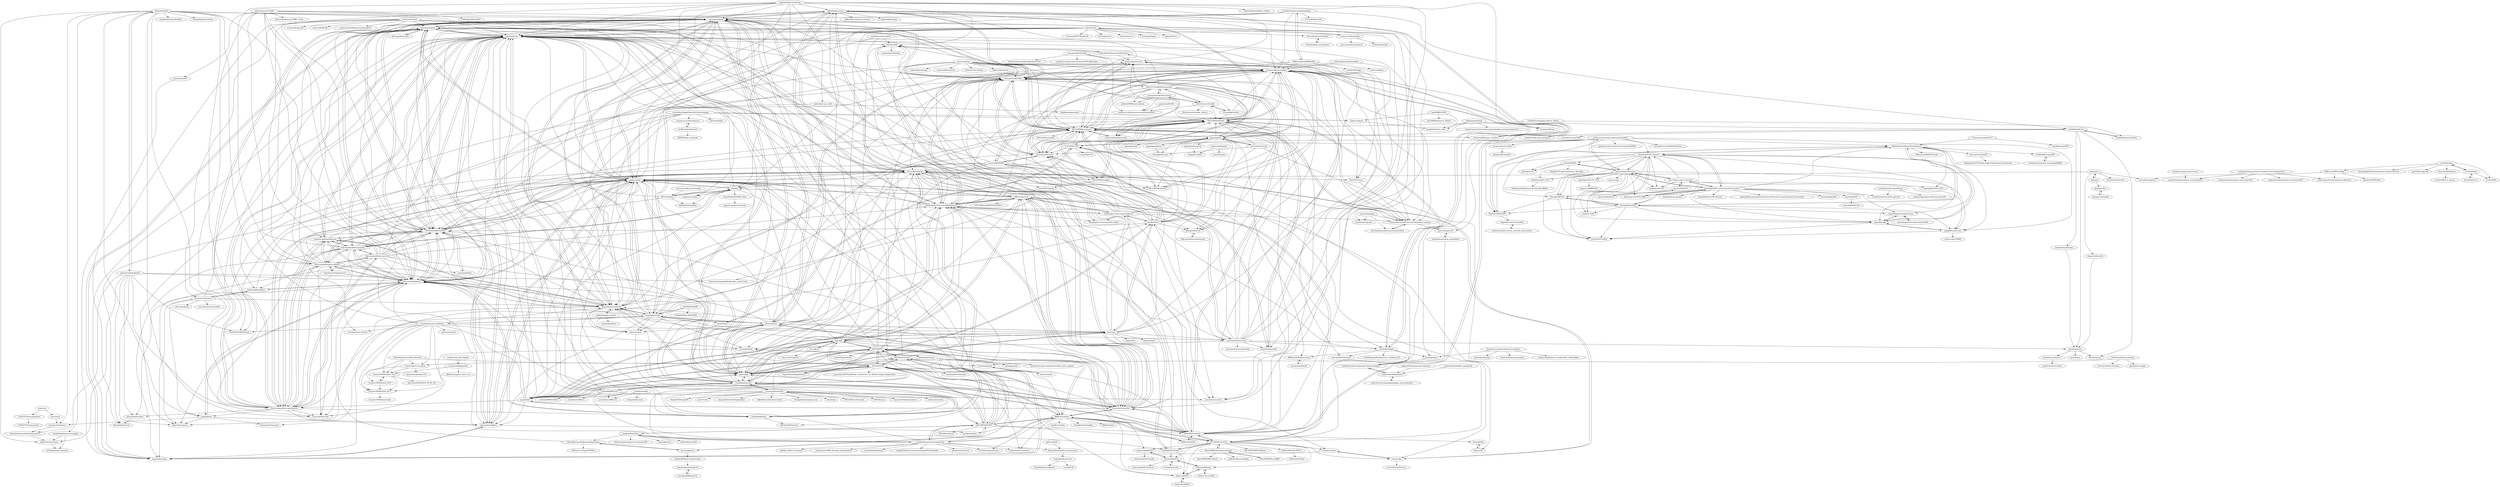 digraph G {
"gallantlab/pycortex" -> "nipreps/fmriprep"
"gallantlab/pycortex" -> "nipy/heudiconv"
"gallantlab/pycortex" -> "brainiak/brainiak"
"gallantlab/pycortex" -> "netneurolab/neuromaps"
"gallantlab/pycortex" -> "gallantlab/himalaya" ["e"=1]
"gallantlab/pycortex" -> "nipreps/mriqc"
"gallantlab/pycortex" -> "bids-standard/pybids"
"gallantlab/pycortex" -> "nipy/PySurfer"
"gallantlab/pycortex" -> "ThomasYeoLab/CBIG"
"gallantlab/pycortex" -> "Washington-University/HCPpipelines"
"gallantlab/pycortex" -> "MICA-MNI/BrainSpace"
"gallantlab/pycortex" -> "nilearn/nilearn"
"gallantlab/pycortex" -> "nipy/nipype"
"gallantlab/pycortex" -> "Deep-MI/FastSurfer"
"gallantlab/pycortex" -> "gallantlab/voxelwise_tutorials" ["e"=1]
"andrewjahn/AndysBrainBook" -> "netneurolab/neuromaps"
"andrewjahn/AndysBrainBook" -> "PennLINC/xcp_d"
"sheryl-ai/MVGCN" -> "sheryl-ai/MemGCN"
"sheryl-ai/MVGCN" -> "sk1712/gcn_metric_learning"
"nilearn/nilearn" -> "nipreps/fmriprep"
"nilearn/nilearn" -> "nipy/nipype"
"nilearn/nilearn" -> "nipy/nibabel"
"nilearn/nilearn" -> "ThomasYeoLab/CBIG"
"nilearn/nilearn" -> "freesurfer/freesurfer"
"nilearn/nilearn" -> "gallantlab/pycortex"
"nilearn/nilearn" -> "nipy/nipy"
"nilearn/nilearn" -> "nipreps/mriqc"
"nilearn/nilearn" -> "brainiak/brainiak"
"nilearn/nilearn" -> "bids-standard/pybids"
"nilearn/nilearn" -> "Washington-University/HCPpipelines"
"nilearn/nilearn" -> "nipy/heudiconv"
"nilearn/nilearn" -> "ReproNim/neurodocker"
"nilearn/nilearn" -> "nilearn/nistats"
"nilearn/nilearn" -> "MICA-MNI/BrainSpace"
"fury-gl/fury" -> "dipy/dipy"
"fury-gl/fury" -> "tee-ar-ex/trx-python"
"frantisekvasa/rotate_parcellation" -> "spin-test/spin-test"
"frantisekvasa/rotate_parcellation" -> "benfulcher/GeneCategoryEnrichmentAnalysis"
"spm/spm12" -> "spm/spm"
"spm/spm12" -> "ChristianGaser/cat12"
"spm/spm12" -> "neurodebian/spm12"
"spm/spm12" -> "nipreps/mriqc"
"spm/spm12" -> "xiangruili/dicm2nii"
"acerbilab/vbmc" -> "acerbilab/bads"
"acerbilab/vbmc" -> "acerbilab/ibs"
"acerbilab/vbmc" -> "MBB-team/VBA-toolbox"
"acerbilab/vbmc" -> "dilinwang820/Stein-Variational-Gradient-Descent" ["e"=1]
"acerbilab/vbmc" -> "gpstuff-dev/gpstuff" ["e"=1]
"acerbilab/vbmc" -> "brian-lau/MatlabStan"
"datalad/datalad" -> "datalad-handbook/book"
"datalad/datalad" -> "nipy/heudiconv"
"datalad/datalad" -> "bids-standard/pybids"
"datalad/datalad" -> "ReproNim/neurodocker"
"datalad/datalad" -> "bids-standard/bids-specification"
"datalad/datalad" -> "mne-tools/mne-bids" ["e"=1]
"datalad/datalad" -> "nipreps/fmriprep"
"datalad/datalad" -> "nipype/pydra"
"datalad/datalad" -> "bids-standard/legacy-validator"
"datalad/datalad" -> "templateflow/templateflow"
"datalad/datalad" -> "ReproNim/containers"
"datalad/datalad" -> "PeerHerholz/BIDSonym"
"datalad/datalad" -> "boutiques/boutiques"
"datalad/datalad" -> "datalad/datalad-catalog"
"datalad/datalad" -> "datalad/datalad-neuroimaging"
"canlab/Neuroimaging_Pattern_Masks" -> "MICA-MNI/BrainSpace"
"canlab/Neuroimaging_Pattern_Masks" -> "canlab/CanlabCore"
"canlab/Neuroimaging_Pattern_Masks" -> "canlab/MediationToolbox"
"neurostuff/NiMARE" -> "neurosynth/neurosynth"
"neurostuff/NiMARE" -> "netneurolab/neuromaps"
"neurostuff/NiMARE" -> "neurodata/neuroparc"
"neurostuff/NiMARE" -> "nipy/heudiconv"
"neurostuff/NiMARE" -> "ReproNim/reproin"
"neurostuff/NiMARE" -> "poldracklab/fitlins"
"neurostuff/NiMARE" -> "cosanlab/nltools"
"neurostuff/NiMARE" -> "MICA-MNI/BrainStat"
"neurostuff/NiMARE" -> "PennLINC/qsiprep"
"neurostuff/NiMARE" -> "rmarkello/abagen"
"neurostuff/NiMARE" -> "MICA-MNI/ENIGMA"
"rordenlab/MRIcroGL" -> "neurolabusc/surf-ice"
"rordenlab/MRIcroGL" -> "rordenlab/dcm2niix"
"rordenlab/MRIcroGL" -> "neurolabusc/MRIcro"
"rordenlab/MRIcroGL" -> "UNFmontreal/Dcm2Bids"
"rordenlab/MRIcroGL" -> "neurolabusc/MRIcron"
"rordenlab/MRIcroGL" -> "frankyeh/DSI-Studio"
"rordenlab/MRIcroGL" -> "rordenlab/MRIcroWeb" ["e"=1]
"rordenlab/MRIcroGL" -> "nipreps/mriqc"
"rordenlab/MRIcroGL" -> "nipy/heudiconv"
"neurosynth/neurosynth" -> "neurostuff/NiMARE"
"neurosynth/neurosynth" -> "netneurolab/neuromaps"
"neurosynth/neurosynth" -> "ThomasYeoLab/CBIG"
"neurosynth/neurosynth" -> "nipy/PySurfer"
"neurosynth/neurosynth" -> "cosanlab/nltools"
"neurosynth/neurosynth" -> "miykael/atlasreader"
"neurosynth/neurosynth" -> "neurosynth/neurosynth-data"
"neurosynth/neurosynth" -> "neurodata/neuroparc"
"neurosynth/neurosynth" -> "MICA-MNI/BrainSpace"
"neurosynth/neurosynth" -> "rmarkello/abagen"
"neurosynth/neurosynth" -> "Washington-University/HCPpipelines"
"neurosynth/neurosynth" -> "nipreps/fmriprep"
"neurosynth/neurosynth" -> "nipy/heudiconv"
"neurosynth/neurosynth" -> "MICA-MNI/ENIGMA"
"neurosynth/neurosynth" -> "spunt/bspmview"
"MRtrix3/mrtrix3" -> "MIC-DKFZ/TractSeg"
"MRtrix3/mrtrix3" -> "PennLINC/qsiprep"
"MRtrix3/mrtrix3" -> "nipreps/mriqc"
"MRtrix3/mrtrix3" -> "frankyeh/DSI-Studio"
"MRtrix3/mrtrix3" -> "Washington-University/HCPpipelines"
"MRtrix3/mrtrix3" -> "scilus/scilpy"
"MRtrix3/mrtrix3" -> "freesurfer/freesurfer"
"MRtrix3/mrtrix3" -> "dipy/dipy"
"MRtrix3/mrtrix3" -> "NYU-DiffusionMRI/DESIGNER-v1"
"MRtrix3/mrtrix3" -> "Washington-University/workbench"
"MRtrix3/mrtrix3" -> "daducci/AMICO"
"MRtrix3/mrtrix3" -> "afni/afni"
"MRtrix3/mrtrix3" -> "yeatmanlab/pyAFQ"
"MRtrix3/mrtrix3" -> "nipreps/dmriprep"
"MRtrix3/mrtrix3" -> "nipy/heudiconv"
"MIC-DKFZ/TractSeg" -> "SlicerDMRI/whitematteranalysis"
"MIC-DKFZ/TractSeg" -> "MRtrix3/mrtrix3"
"MIC-DKFZ/TractSeg" -> "frankyeh/DSI-Studio"
"MIC-DKFZ/TractSeg" -> "AthenaEPI/dmipy"
"MIC-DKFZ/TractSeg" -> "MIC-DKFZ/MITK-Diffusion" ["e"=1]
"MIC-DKFZ/TractSeg" -> "scilus/scilpy"
"MIC-DKFZ/TractSeg" -> "scilus/tractoflow"
"MIC-DKFZ/TractSeg" -> "yeatmanlab/AFQ"
"MIC-DKFZ/TractSeg" -> "PennLINC/qsiprep"
"MIC-DKFZ/TractSeg" -> "Deep-MI/FastSurfer"
"MIC-DKFZ/TractSeg" -> "daducci/AMICO"
"MIC-DKFZ/TractSeg" -> "Washington-University/HCPpipelines"
"MIC-DKFZ/TractSeg" -> "yeatmanlab/pyAFQ"
"MIC-DKFZ/TractSeg" -> "MASILab/Synb0-DISCO"
"MIC-DKFZ/TractSeg" -> "BBillot/SynthSeg"
"SlicerDMRI/whitematteranalysis" -> "SlicerDMRI/ORG-Atlases"
"SlicerDMRI/whitematteranalysis" -> "pnlbwh/ukftractography"
"SlicerDMRI/whitematteranalysis" -> "SlicerDMRI/SlicerDMRI"
"SlicerDMRI/whitematteranalysis" -> "MIC-DKFZ/TractSeg"
"iitzco/deepbrain" -> "ubamba98/Brain-Segmentation"
"iitzco/deepbrain" -> "MaciejMazurowski/brain-segmentation"
"iitzco/deepbrain" -> "MIC-DKFZ/HD-BET"
"aestrivex/bctpy" -> "MICA-MNI/BrainSpace"
"aestrivex/bctpy" -> "MICA-MNI/ENIGMA"
"aestrivex/bctpy" -> "makism/dyconnmap"
"aestrivex/bctpy" -> "NeuroanatomyAndConnectivity/gradient_analysis"
"aestrivex/bctpy" -> "ThomasYeoLab/CBIG"
"aestrivex/bctpy" -> "Washington-University/HCPpipelines"
"aestrivex/bctpy" -> "neurodata/neuroparc"
"aestrivex/bctpy" -> "netneurolab/conn2res" ["e"=1]
"aestrivex/bctpy" -> "EtienneCmb/visbrain" ["e"=1]
"aestrivex/bctpy" -> "nipy/PySurfer"
"aestrivex/bctpy" -> "fiuneuro/brainconn"
"aestrivex/bctpy" -> "bids-standard/pybids"
"aestrivex/bctpy" -> "netneurolab/neuromaps"
"aestrivex/bctpy" -> "murraylab/brainsmash"
"aestrivex/bctpy" -> "netneurolab/netneurotools"
"rmarkello/abagen" -> "SarahMorgan/Morphometric_Similarity_SZ"
"rmarkello/abagen" -> "juryxy/JuSpace"
"rmarkello/abagen" -> "BMHLab/AHBAprocessing"
"rmarkello/abagen" -> "benfulcher/GeneCategoryEnrichmentAnalysis"
"rmarkello/abagen" -> "murraylab/brainsmash"
"rmarkello/abagen" -> "netneurolab/neuromaps"
"rmarkello/abagen" -> "MICA-MNI/ENIGMA"
"jcreinhold/intensity-normalization" -> "sergivalverde/MRI_intensity_normalization"
"jcreinhold/intensity-normalization" -> "MIC-DKFZ/HD-BET"
"jcreinhold/intensity-normalization" -> "BBillot/SynthSeg"
"jcreinhold/intensity-normalization" -> "jcreinhold/niftidataset" ["e"=1]
"jcreinhold/intensity-normalization" -> "InsightSoftwareConsortium/SimpleITK-Notebooks" ["e"=1]
"jcreinhold/intensity-normalization" -> "adalca/medical-datasets" ["e"=1]
"jcreinhold/intensity-normalization" -> "perone/medicaltorch" ["e"=1]
"jcreinhold/intensity-normalization" -> "ANTsX/ANTsPy"
"jcreinhold/intensity-normalization" -> "quqixun/BrainPrep"
"jcreinhold/intensity-normalization" -> "TorchIO-project/torchio" ["e"=1]
"jcreinhold/intensity-normalization" -> "nipreps/smriprep"
"jcreinhold/intensity-normalization" -> "ANTsX/ANTs"
"jcreinhold/intensity-normalization" -> "ANTsX/ANTsPyNet"
"jcreinhold/intensity-normalization" -> "KitwareMedical/dicom-anonymizer"
"jcreinhold/intensity-normalization" -> "JunMa11/MedUncertainty" ["e"=1]
"dominance-analysis/dominance-analysis" -> "exploripy/exploripy"
"dominance-analysis/dominance-analysis" -> "juryxy/JuSpace"
"dominance-analysis/dominance-analysis" -> "clbustos/dominanceAnalysis"
"dominance-analysis/dominance-analysis" -> "netneurolab/hansen_crossdisorder_vulnerability"
"MIC-DKFZ/HD-BET" -> "BBillot/SynthSeg"
"MIC-DKFZ/HD-BET" -> "ANTsX/ANTsPyNet"
"MIC-DKFZ/HD-BET" -> "jcreinhold/intensity-normalization"
"MIC-DKFZ/HD-BET" -> "Deep-MI/FastSurfer"
"MIC-DKFZ/HD-BET" -> "ANTsX/ANTsPy"
"MIC-DKFZ/HD-BET" -> "UNFmontreal/Dcm2Bids"
"MIC-DKFZ/HD-BET" -> "rordenlab/dcm2niix"
"MIC-DKFZ/HD-BET" -> "quqixun/BrainPrep"
"MIC-DKFZ/HD-BET" -> "nipreps/smriprep"
"MIC-DKFZ/HD-BET" -> "icometrix/dicom2nifti"
"MIC-DKFZ/HD-BET" -> "MIC-DKFZ/TractSeg"
"MIC-DKFZ/HD-BET" -> "ANTsX/ANTs"
"MIC-DKFZ/HD-BET" -> "CBICA/BrainMaGe" ["e"=1]
"MIC-DKFZ/HD-BET" -> "iitzco/deepbrain"
"MIC-DKFZ/HD-BET" -> "nipreps/mriqc"
"ppsp-team/PyNM" -> "predictive-clinical-neuroscience/braincharts"
"miykael/gif_your_nifti" -> "ofgulban/segmentator"
"miykael/gif_your_nifti" -> "poldracklab/pydeface"
"ucl-pond/pySuStaIn" -> "MICA-MNI/ENIGMA"
"ucl-pond/pySuStaIn" -> "Jfortin1/neuroCombat"
"ucl-pond/pySuStaIn" -> "netneurolab/neuromaps"
"bids-standard/bids-specification" -> "bids-standard/pybids"
"bids-standard/bids-specification" -> "bids-standard/bids-examples"
"bids-standard/bids-specification" -> "bids-standard/legacy-validator"
"bids-standard/bids-specification" -> "nipreps/mriqc"
"bids-standard/bids-specification" -> "nipreps/fmriprep"
"bids-standard/bids-specification" -> "nipy/heudiconv"
"bids-standard/bids-specification" -> "Donders-Institute/bidscoin"
"bids-standard/bids-specification" -> "poldracklab/fitlins"
"bids-standard/bids-specification" -> "mne-tools/mne-bids" ["e"=1]
"bids-standard/bids-specification" -> "UNFmontreal/Dcm2Bids"
"bids-standard/bids-specification" -> "nipreps/niworkflows"
"bids-standard/bids-specification" -> "nipreps/smriprep"
"bids-standard/bids-specification" -> "bids-standard/bids-starter-kit"
"bids-standard/bids-specification" -> "physiopy/phys2bids"
"bids-standard/bids-specification" -> "nipype/pydra"
"ANTsX/ANTsPy" -> "ANTsX/ANTs"
"ANTsX/ANTsPy" -> "ANTsX/ANTsPyNet"
"ANTsX/ANTsPy" -> "voxelmorph/voxelmorph" ["e"=1]
"ANTsX/ANTsPy" -> "rordenlab/dcm2niix"
"ANTsX/ANTsPy" -> "nipy/nipype"
"ANTsX/ANTsPy" -> "nipy/nibabel"
"ANTsX/ANTsPy" -> "freesurfer/freesurfer"
"ANTsX/ANTsPy" -> "MIC-DKFZ/HD-BET"
"ANTsX/ANTsPy" -> "junyuchen245/TransMorph_Transformer_for_Medical_Image_Registration" ["e"=1]
"ANTsX/ANTsPy" -> "adalca/medical-datasets" ["e"=1]
"ANTsX/ANTsPy" -> "nipreps/mriqc"
"ANTsX/ANTsPy" -> "SuperElastix/SimpleElastix" ["e"=1]
"ANTsX/ANTsPy" -> "dipy/dipy"
"ANTsX/ANTsPy" -> "BBillot/SynthSeg"
"ANTsX/ANTsPy" -> "Deep-MI/FastSurfer"
"bids-standard/bids-starter-kit" -> "bids-standard/bids-examples"
"bids-standard/bids-starter-kit" -> "bids-standard/legacy-validator"
"bids-standard/bids-starter-kit" -> "bids-standard/pybids"
"bids-standard/bids-starter-kit" -> "nipreps/fmriprep"
"bids-standard/bids-starter-kit" -> "UNFmontreal/Dcm2Bids"
"bids-standard/bids-starter-kit" -> "bids-standard/bids-specification"
"bids-standard/bids-starter-kit" -> "nipy/heudiconv"
"bids-standard/bids-starter-kit" -> "ReproNim/neurodocker"
"bids-standard/bids-starter-kit" -> "Donders-Institute/bidscoin"
"bids-standard/bids-starter-kit" -> "ThomasYeoLab/CBIG"
"bids-standard/bids-starter-kit" -> "ReproNim/reproin"
"bids-standard/bids-starter-kit" -> "nipy/nipype"
"bids-standard/bids-starter-kit" -> "Washington-University/HCPpipelines"
"bids-standard/bids-starter-kit" -> "nipreps/mriqc"
"bids-standard/bids-starter-kit" -> "MICA-MNI/BrainSpace"
"quqixun/BrainPrep" -> "NatLee/nipype-preprocess-on-brain-MR"
"quqixun/BrainPrep" -> "MIC-DKFZ/HD-BET"
"quqixun/BrainPrep" -> "JanaLipkova/s3"
"quqixun/BrainPrep" -> "vkola-lab/brain2020" ["e"=1]
"quqixun/BrainPrep" -> "jcreinhold/intensity-normalization"
"quqixun/BrainPrep" -> "MaciejMazurowski/brain-segmentation"
"ljchang/dartbrains" -> "naturalistic-data-analysis/naturalistic_data_analysis"
"ljchang/dartbrains" -> "cosanlab/nltools"
"ljchang/dartbrains" -> "ContextLab/cs-for-psych"
"ljchang/dartbrains" -> "ljchang/psyc63"
"sheryl-ai/MemGCN" -> "sheryl-ai/MVGCN"
"ContextLab/storytelling-with-data" -> "ContextLab/cs-for-psych"
"ContextLab/storytelling-with-data" -> "Summer-MIND/mind_2018"
"ContextLab/storytelling-with-data" -> "ContextLab/quail"
"ContextLab/storytelling-with-data" -> "Summer-MIND/mind_2019"
"datalad-handbook/book" -> "datalad/datalad"
"datalad-handbook/book" -> "PeerHerholz/BIDSonym"
"datalad-handbook/book" -> "datalad-datasets/ohbm2020-posters"
"datalad-handbook/book" -> "learn-neuroimaging/hitchhackers_guide_brain" ["e"=1]
"datalad-handbook/book" -> "physiopy/phys2bids"
"datalad-handbook/book" -> "ReproNim/reproin"
"datalad-handbook/book" -> "bids-standard/pybids"
"datalad-handbook/book" -> "datalad/datalad-osf"
"datalad-handbook/book" -> "bids-standard/bids-specification"
"datalad-handbook/book" -> "ReproNim/containers"
"Donders-Institute/bidscoin" -> "nipy/heudiconv"
"Donders-Institute/bidscoin" -> "UNFmontreal/Dcm2Bids"
"Donders-Institute/bidscoin" -> "bids-standard/pybids"
"Donders-Institute/bidscoin" -> "bids-standard/legacy-validator"
"Donders-Institute/bidscoin" -> "bids-standard/bids-examples"
"Donders-Institute/bidscoin" -> "bids-standard/bids-specification"
"Donders-Institute/bidscoin" -> "nipreps/smriprep"
"Donders-Institute/bidscoin" -> "PennLINC/qsiprep"
"Donders-Institute/bidscoin" -> "ReproNim/neurodocker"
"Donders-Institute/bidscoin" -> "mne-tools/mne-bids" ["e"=1]
"ReproNim/containers" -> "datalad/datalad-container"
"ucam-department-of-psychiatry/UKB" -> "tjiagoM/spatio-temporal-brain"
"PennLINC/qsiprep" -> "nipreps/dmriprep"
"PennLINC/qsiprep" -> "nipreps/mriqc"
"PennLINC/qsiprep" -> "nipreps/smriprep"
"PennLINC/qsiprep" -> "nipy/heudiconv"
"PennLINC/qsiprep" -> "nipreps/niworkflows"
"PennLINC/qsiprep" -> "PennLINC/aslprep"
"PennLINC/qsiprep" -> "UNFmontreal/Dcm2Bids"
"PennLINC/qsiprep" -> "scilus/tractoflow"
"PennLINC/qsiprep" -> "MICA-MNI/micapipe"
"PennLINC/qsiprep" -> "dfsp-spirit/fsbrain"
"PennLINC/qsiprep" -> "scilus/scilpy"
"PennLINC/qsiprep" -> "PennLINC/xcp_d"
"BMHLab/AHBAprocessing" -> "chrisgorgo/alleninf"
"poldrack/psych10-book" -> "bids-standard/bids-specification"
"poldrack/psych10-book" -> "bids-standard/pybids"
"poldrack/psych10-book" -> "con/open-brain-consent"
"poldrack/psych10-book" -> "UNFmontreal/Dcm2Bids"
"poldrack/psych10-book" -> "ohbm/hackathon2019"
"poldrack/psych10-book" -> "nipreps/fmriprep"
"poldrack/psych10-book" -> "Remi-Gau/advanced_fMRI_course"
"poldrack/psych10-book" -> "poldrack/autoCV"
"poldrack/psych10-book" -> "bids-standard/bids-examples"
"poldrack/psych10-book" -> "miykael/atlasreader"
"layerfMRI/LAYNII" -> "layerfMRI/Sequence_Github"
"layerfMRI/LAYNII" -> "kwagstyl/surface_tools"
"layerfMRI/LAYNII" -> "nighres/nighres"
"brian-lau/MatlabStan" -> "avehtari/BDA_m_demos"
"ANTsX/ANTsPyNet" -> "MIC-DKFZ/HD-BET"
"ANTsX/ANTsPyNet" -> "ANTsX/ANTsPy"
"ANTsX/ANTsPyNet" -> "nipreps/smriprep"
"ANTsX/ANTsPyNet" -> "BBillot/SynthSeg"
"ANTsX/ANTsPyNet" -> "nipreps/mriqc"
"ANTsX/ANTsPyNet" -> "ANTsX/ANTs"
"ANTsX/ANTsPyNet" -> "Deep-MI/FastSurfer"
"ME-ICA/tedana" -> "nipy/heudiconv"
"ME-ICA/tedana" -> "afni/afni"
"ME-ICA/tedana" -> "UNFmontreal/Dcm2Bids"
"ME-ICA/tedana" -> "PennLINC/qsiprep"
"ME-ICA/tedana" -> "bbfrederick/rapidtide"
"scilus/tractoflow" -> "scilus/scilpy"
"scilus/tractoflow" -> "nipreps/dmriprep"
"t-makaro/nb_pdf_template" -> "chrisjsewell/ipypublish"
"ggseg/ggseg" -> "dfsp-spirit/fsbrain"
"ggseg/ggseg" -> "ggseg/ggseg3d"
"ggseg/ggseg" -> "ggseg/ggsegExtra"
"ggseg/ggseg" -> "netneurolab/neuromaps"
"ggseg/ggseg" -> "MICA-MNI/BrainSpace"
"ggseg/ggseg" -> "cwatson/brainGraph"
"ggseg/ggseg" -> "neurodata/neuroparc"
"ggseg/ggseg" -> "MICA-MNI/ENIGMA"
"ggseg/ggseg" -> "sidchop/brainconn"
"ggseg/ggseg" -> "MICA-MNI/BrainStat"
"ggseg/ggseg" -> "ThomasYeoLab/CBIG"
"ggseg/ggseg" -> "FCP-INDI/C-PAC"
"ggseg/ggseg" -> "BMHLab/AHBAprocessing"
"ggseg/ggseg" -> "neurolabusc/surf-ice"
"ggseg/ggseg" -> "ggseg/python-ggseg"
"MaciejMazurowski/brain-segmentation" -> "iitzco/deepbrain"
"MaciejMazurowski/brain-segmentation" -> "MICLab-Unicamp/CONSNet"
"MaciejMazurowski/brain-segmentation" -> "nipreps/smriprep"
"netneurolab/netneurotools" -> "MICA-MNI/ENIGMA"
"netneurolab/netneurotools" -> "MICA-MNI/BrainSpace"
"netneurolab/netneurotools" -> "netneurolab/neuromaps"
"compneuro-ncu/fmridenoise" -> "arielletambini/denoiser"
"simnibs/simnibs" -> "andypotatohy/roast"
"simnibs/simnibs" -> "neurolabusc/MRIcron"
"aramis-lab/clinica" -> "aramis-lab/clinicadl" ["e"=1]
"aramis-lab/clinica" -> "nipreps/smriprep"
"aramis-lab/clinica" -> "Donders-Institute/bidscoin"
"aramis-lab/clinica" -> "aramis-lab/AD-ML" ["e"=1]
"aramis-lab/clinica" -> "UNFmontreal/Dcm2Bids"
"aramis-lab/clinica" -> "PennLINC/qsiprep"
"aramis-lab/clinica" -> "MICA-MNI/BrainSpace"
"aramis-lab/clinica" -> "nipreps/mriqc"
"aramis-lab/clinica" -> "nipy/heudiconv"
"aramis-lab/clinica" -> "nipreps/dmriprep"
"aramis-lab/clinica" -> "connectomicslab/connectomemapper3"
"aramis-lab/clinica" -> "neuronets/nobrainer"
"aramis-lab/clinica" -> "MICA-MNI/micapipe"
"aramis-lab/clinica" -> "raamana/visualqc"
"ggseg/ggsegExtra" -> "sidchop/brainconn"
"nipy/PySurfer" -> "MICA-MNI/ENIGMA"
"nipy/PySurfer" -> "nipy/heudiconv"
"nipy/PySurfer" -> "neurodata/neuroparc"
"nipy/PySurfer" -> "Washington-University/workbench"
"nipy/PySurfer" -> "yetianmed/subcortex"
"nipy/PySurfer" -> "nipy/nipype"
"nipy/PySurfer" -> "UNFmontreal/Dcm2Bids"
"nipy/PySurfer" -> "rmarkello/abagen"
"nipy/PySurfer" -> "dfsp-spirit/fsbrain"
"nipy/PySurfer" -> "gallantlab/pycortex"
"nipy/PySurfer" -> "MICA-MNI/BrainSpace"
"nipy/PySurfer" -> "netneurolab/neuromaps"
"nipy/PySurfer" -> "FCP-INDI/C-PAC"
"nipy/PySurfer" -> "nipreps/smriprep"
"nipy/PySurfer" -> "nipy/nipy"
"OpenNeuroOrg/openneuro" -> "bids-standard/legacy-validator"
"OpenNeuroOrg/openneuro" -> "bids-standard/bids-specification"
"OpenNeuroOrg/openneuro" -> "bids-standard/pybids"
"Summer-MIND/mind_2019" -> "Summer-MIND/mind_2018"
"Summer-MIND/mind_2019" -> "Summer-MIND/mind_2017"
"Summer-MIND/mind_2019" -> "idamomen/MIND2019_IM_RL_SR" ["e"=1]
"ColeLab/ColeAnticevicNetPartition" -> "edickie/ciftify"
"ColeLab/ColeAnticevicNetPartition" -> "yetianmed/subcortex"
"miykael/atlasreader" -> "MICA-MNI/ENIGMA"
"miykael/atlasreader" -> "neurodata/neuroparc"
"MICA-MNI/BrainSpace" -> "MICA-MNI/BrainStat"
"MICA-MNI/BrainSpace" -> "netneurolab/neuromaps"
"MICA-MNI/BrainSpace" -> "yetianmed/subcortex"
"MICA-MNI/BrainSpace" -> "MICA-MNI/ENIGMA"
"MICA-MNI/BrainSpace" -> "NeuroanatomyAndConnectivity/gradient_analysis"
"MICA-MNI/BrainSpace" -> "ThomasYeoLab/CBIG"
"MICA-MNI/BrainSpace" -> "MICA-MNI/micaopen"
"MICA-MNI/BrainSpace" -> "netneurolab/netneurotools"
"MICA-MNI/BrainSpace" -> "edickie/ciftify"
"MICA-MNI/BrainSpace" -> "netneurolab/hansen_receptors"
"MICA-MNI/BrainSpace" -> "nipreps/smriprep"
"MICA-MNI/BrainSpace" -> "ggseg/ggseg"
"MICA-MNI/BrainSpace" -> "MICA-MNI/micapipe"
"Qoala-T/QC" -> "Deep-MI/fsqc"
"aces/Loris" -> "aces/cbrain"
"aces/Loris" -> "CONP-PCNO/conp-dataset"
"neurodata/neuroparc" -> "netneurolab/neuromaps"
"neurodata/neuroparc" -> "MICA-MNI/ENIGMA"
"neurodata/neuroparc" -> "neurostuff/NiMARE"
"neurodata/neuroparc" -> "miykael/atlasreader"
"neurodata/neuroparc" -> "ggseg/ggseg"
"neurodata/neuroparc" -> "ThomasYeoLab/CBIG"
"neurodata/neuroparc" -> "yetianmed/subcortex"
"neurodata/neuroparc" -> "MICA-MNI/BrainSpace"
"nipype/pydra" -> "bids-standard/pybids"
"nipype/pydra" -> "nipreps/niworkflows"
"nipype/pydra" -> "ReproNim/reproin"
"nipype/pydra" -> "brainsprite/brainsprite"
"nipype/pydra" -> "boutiques/boutiques"
"MBB-team/VBA-toolbox" -> "lionel-rigoux/tutorial-bayesian-inference"
"MBB-team/VBA-toolbox" -> "neurodebian/spm12"
"MBB-team/VBA-toolbox" -> "jpimbert/VBAToolKit" ["e"=1]
"MASILab/Synb0-DISCO" -> "MASILab/PreQual"
"poldracklab/fitlins" -> "bids-standard/pybids"
"poldracklab/fitlins" -> "HBClab/NiBetaSeries"
"ContextLab/cs-for-psych" -> "dartmouth-pbs/psyc161"
"ContextLab/cs-for-psych" -> "Summer-MIND/mind_2019"
"ContextLab/cs-for-psych" -> "Summer-MIND/mind_2017"
"spin-test/spin-test" -> "frantisekvasa/rotate_parcellation"
"nipreps/smriprep" -> "nipreps/dmriprep"
"nipreps/smriprep" -> "nipreps/niworkflows"
"nipreps/smriprep" -> "nipreps/mriqc"
"nipreps/smriprep" -> "bids-apps/freesurfer"
"nipreps/smriprep" -> "PennLINC/qsiprep"
"nipreps/smriprep" -> "UNFmontreal/Dcm2Bids"
"nipreps/smriprep" -> "nipy/heudiconv"
"nipreps/smriprep" -> "nipreps/fmriprep"
"nipreps/smriprep" -> "MICA-MNI/BrainSpace"
"chop-dbhi/dicom-anon" -> "chop-dbhi/dicom-pipeline"
"chop-dbhi/dicom-anon" -> "aces/DICAT"
"nipreps/dmriprep" -> "nipreps/smriprep"
"nipreps/dmriprep" -> "PennLINC/qsiprep"
"nipreps/dmriprep" -> "nipreps/niworkflows"
"Summer-MIND/mind_2018" -> "Summer-MIND/mind_2017"
"Summer-MIND/mind_2018" -> "Summer-MIND/mind_2019"
"ubamba98/Brain-Segmentation" -> "miguel-dgist/mrbrains18"
"datalad/datalad-neuroimaging" -> "datalad/datalad-container"
"datalad/datalad-neuroimaging" -> "ReproNim/containers"
"CONP-PCNO/conp-dataset" -> "CONP-PCNO/conp-portal"
"arielletambini/denoiser" -> "compneuro-ncu/fmridenoise"
"arielletambini/denoiser" -> "SIMEXP/load_confounds"
"hucanpei/MRBrainS18" -> "miguel-dgist/mrbrains18"
"miguel-dgist/mrbrains18" -> "hucanpei/MRBrainS18"
"spm/spm-notebooks" -> "spm/spm-docs"
"Deep-MI/FastSurfer" -> "freesurfer/freesurfer"
"Deep-MI/FastSurfer" -> "BBillot/SynthSeg"
"Deep-MI/FastSurfer" -> "ThomasYeoLab/CBIG"
"Deep-MI/FastSurfer" -> "MIC-DKFZ/TractSeg"
"Deep-MI/FastSurfer" -> "yetianmed/subcortex"
"Deep-MI/FastSurfer" -> "netneurolab/neuromaps"
"Deep-MI/FastSurfer" -> "Washington-University/HCPpipelines"
"Deep-MI/FastSurfer" -> "MICA-MNI/BrainSpace"
"Deep-MI/FastSurfer" -> "BBillot/SynthSR"
"Deep-MI/FastSurfer" -> "nipy/heudiconv"
"Deep-MI/FastSurfer" -> "rordenlab/dcm2niix"
"Deep-MI/FastSurfer" -> "Deep-MI/fsqc"
"Deep-MI/FastSurfer" -> "gallantlab/pycortex"
"Deep-MI/FastSurfer" -> "MICA-MNI/ENIGMA"
"Deep-MI/FastSurfer" -> "PennLINC/qsiprep"
"preprocessed-connectomes-project/abide" -> "brainhack-school2020/abide-fmri"
"preprocessed-connectomes-project/abide" -> "Wayfear/BrainNetworkTransformer"
"preprocessed-connectomes-project/abide" -> "parisots/population-gcn"
"preprocessed-connectomes-project/abide" -> "sgadgil6/cnslab_fmri"
"preprocessed-connectomes-project/abide" -> "lsa-pucrs/acerta-abide"
"preprocessed-connectomes-project/abide" -> "FCP-INDI/C-PAC"
"preprocessed-connectomes-project/abide" -> "neurodata/neuroparc"
"preprocessed-connectomes-project/abide" -> "Wayfear/FBNETGEN"
"preprocessed-connectomes-project/abide" -> "xxlya/BrainGNN_Pytorch"
"preprocessed-connectomes-project/abide" -> "HennyJie/IBGNN"
"preprocessed-connectomes-project/abide" -> "preprocessed-connectomes-project/adhd200"
"poldrack/autoCV" -> "datalad/datalad-osf"
"canlab/CanlabCore" -> "canlab/MediationToolbox"
"canlab/CanlabCore" -> "spunt/bspmview"
"canlab/CanlabCore" -> "CPernet/spmup"
"canlab/CanlabCore" -> "canlab/CANlab_help_examples"
"canlab/CanlabCore" -> "rordenlab/spmScripts"
"canlab/CanlabCore" -> "cocoanlab/cocoanCORE"
"rordenlab/dcm2niix" -> "icometrix/dicom2nifti"
"rordenlab/dcm2niix" -> "nipreps/fmriprep"
"rordenlab/dcm2niix" -> "ANTsX/ANTs"
"rordenlab/dcm2niix" -> "nipy/heudiconv"
"rordenlab/dcm2niix" -> "freesurfer/freesurfer"
"rordenlab/dcm2niix" -> "nipy/nipype"
"rordenlab/dcm2niix" -> "nipreps/mriqc"
"rordenlab/dcm2niix" -> "UNFmontreal/Dcm2Bids"
"rordenlab/dcm2niix" -> "Washington-University/HCPpipelines"
"rordenlab/dcm2niix" -> "ReproNim/neurodocker"
"rordenlab/dcm2niix" -> "ANTsX/ANTsPy"
"rordenlab/dcm2niix" -> "rordenlab/MRIcroGL"
"rordenlab/dcm2niix" -> "MRtrix3/mrtrix3"
"rordenlab/dcm2niix" -> "nipy/nibabel"
"rordenlab/dcm2niix" -> "Deep-MI/FastSurfer"
"Jfortin1/neuroCombat" -> "Jfortin1/ComBatHarmonization"
"Jfortin1/neuroCombat" -> "rpomponio/neuroHarmonize"
"Jfortin1/neuroCombat" -> "Warvito/neurocombat_sklearn"
"Jfortin1/neuroCombat" -> "ucl-pond/pySuStaIn"
"Jfortin1/neuroCombat" -> "MICA-MNI/ENIGMA"
"Jfortin1/neuroCombat" -> "predictive-clinical-neuroscience/braincharts"
"BBillot/SynthSeg" -> "MIC-DKFZ/HD-BET"
"BBillot/SynthSeg" -> "BBillot/SynthSR"
"BBillot/SynthSeg" -> "Deep-MI/FastSurfer"
"BBillot/SynthSeg" -> "brudfors/UniRes" ["e"=1]
"BBillot/SynthSeg" -> "ANTsX/ANTsPyNet"
"BBillot/SynthSeg" -> "freesurfer/freesurfer"
"BBillot/SynthSeg" -> "jcreinhold/intensity-normalization"
"BBillot/SynthSeg" -> "ANTsX/ANTs"
"BBillot/SynthSeg" -> "MIC-DKFZ/TractSeg"
"BBillot/SynthSeg" -> "TorchIO-project/torchio" ["e"=1]
"BBillot/SynthSeg" -> "DeepRegNet/DeepReg" ["e"=1]
"BBillot/SynthSeg" -> "BBillot/lab2im"
"BBillot/SynthSeg" -> "adalca/medical-datasets" ["e"=1]
"BBillot/SynthSeg" -> "nipreps/mriqc"
"BBillot/SynthSeg" -> "ANTsX/ANTsPy"
"rpomponio/neuroHarmonize" -> "Jfortin1/neuroCombat"
"rpomponio/neuroHarmonize" -> "pnlbwh/dMRIharmonization"
"rpomponio/neuroHarmonize" -> "Jfortin1/ComBatHarmonization"
"rpomponio/neuroHarmonize" -> "predictive-clinical-neuroscience/braincharts"
"cosanlab/nltools" -> "Summer-MIND/mind_2017"
"cosanlab/nltools" -> "ljchang/dartbrains"
"MICA-MNI/micapipe" -> "MICA-MNI/ENIGMA"
"MICA-MNI/micapipe" -> "PennLINC/aslprep"
"MICA-MNI/micapipe" -> "MICA-MNI/BrainStat"
"MICA-MNI/micapipe" -> "PennLINC/qsiprep"
"MICA-MNI/micapipe" -> "MICA-MNI/BrainSpace"
"daducci/AMICO" -> "daducci/COMMIT"
"daducci/AMICO" -> "AthenaEPI/dmipy"
"chrisgorgo/alleninf" -> "BMHLab/AHBAprocessing"
"Washington-University/cifti-matlab" -> "edickie/ciftify"
"dfsp-spirit/freesurferformats" -> "dfsp-spirit/fsbrain"
"tjiagoM/spatio-temporal-brain" -> "egyptdj/stagin"
"tjiagoM/spatio-temporal-brain" -> "ucam-department-of-psychiatry/UKB"
"sgadgil6/cnslab_fmri" -> "metrics-lab/ST-fMRI"
"sgadgil6/cnslab_fmri" -> "LarryUESTC/GATE"
"sgadgil6/cnslab_fmri" -> "egyptdj/stagin"
"datalad-datasets/ohbm2020-posters" -> "ReproNim/containers"
"yetianmed/subcortex" -> "MICA-MNI/BrainSpace"
"yetianmed/subcortex" -> "NeuroanatomyAndConnectivity/gradient_analysis"
"yetianmed/subcortex" -> "netneurolab/neuromaps"
"spunt/easy-optimize-x" -> "spunt/whyhowlocalizer"
"Deep-MI/fsqc" -> "Qoala-T/QC"
"MICA-MNI/ENIGMA" -> "MICA-MNI/BrainSpace"
"MICA-MNI/ENIGMA" -> "netneurolab/neuromaps"
"MICA-MNI/ENIGMA" -> "MICA-MNI/micapipe"
"MICA-MNI/ENIGMA" -> "MICA-MNI/BrainStat"
"MICA-MNI/ENIGMA" -> "rmarkello/abagen"
"MICA-MNI/ENIGMA" -> "neurodata/neuroparc"
"MICA-MNI/ENIGMA" -> "netneurolab/netneurotools"
"MICA-MNI/ENIGMA" -> "miykael/atlasreader"
"MICA-MNI/ENIGMA" -> "dfsp-spirit/fsbrain"
"juryxy/JuSpace" -> "benfulcher/GeneCategoryEnrichmentAnalysis"
"cwatson/brainGraph" -> "ggseg/ggseg"
"cwatson/brainGraph" -> "sidchop/brainconn"
"cwatson/brainGraph" -> "dfsp-spirit/fsbrain"
"cwatson/brainGraph" -> "MICA-MNI/ENIGMA"
"cwatson/brainGraph" -> "Qoala-T/QC"
"KitwareMedical/dicom-anonymizer" -> "chop-dbhi/dicom-anon"
"dfsp-spirit/fsbrain" -> "dfsp-spirit/freesurferformats"
"daducci/COMMIT" -> "daducci/AMICO"
"basiralab/DGN" -> "basiralab/MGN-Net"
"MICA-MNI/BrainStat" -> "MICA-MNI/BrainSpace"
"physiopy/phys2bids" -> "datalad/datalad-osf"
"NeuroDesk/neurocontainers" -> "NeuroDesk/neurodesktop"
"mortonne/psifr" -> "ContextLab/quail"
"netneurolab/markello_spatialnulls" -> "LeonDLotter/ABAnnotate"
"niivue/niivue" -> "rii-mango/NIFTI-Reader-JS" ["e"=1]
"niivue/niivue" -> "niivue/ipyniivue"
"niivue/niivue" -> "niivue/niivue-ui"
"niivue/niivue" -> "UNFmontreal/Dcm2Bids"
"niivue/niivue" -> "ReproNim/neurodocker"
"niivue/niivue" -> "afni/afni"
"niivue/niivue" -> "rii-mango/Papaya" ["e"=1]
"niivue/niivue" -> "neuroneural/brainchop"
"niivue/niivue" -> "hanayik/niivue"
"niivue/niivue" -> "nipy/heudiconv"
"niivue/niivue" -> "rordenlab/dcm2niix"
"niivue/niivue" -> "NeuroDesk/neurodesktop"
"niivue/niivue" -> "bids-standard/pybids"
"niivue/niivue" -> "neurolabusc/surf-ice"
"niivue/niivue" -> "nipy/nibabel"
"Washington-University/HCPpipelines" -> "ThomasYeoLab/CBIG"
"Washington-University/HCPpipelines" -> "nipreps/fmriprep"
"Washington-University/HCPpipelines" -> "Washington-University/workbench"
"Washington-University/HCPpipelines" -> "nipy/nipype"
"Washington-University/HCPpipelines" -> "edickie/ciftify"
"Washington-University/HCPpipelines" -> "yetianmed/subcortex"
"Washington-University/HCPpipelines" -> "MICA-MNI/BrainSpace"
"Washington-University/HCPpipelines" -> "nipy/heudiconv"
"Washington-University/HCPpipelines" -> "MRtrix3/mrtrix3"
"Washington-University/HCPpipelines" -> "Washington-University/cifti-matlab"
"Washington-University/HCPpipelines" -> "neurodata/neuroparc"
"Washington-University/HCPpipelines" -> "MICA-MNI/ENIGMA"
"Washington-University/HCPpipelines" -> "nipreps/mriqc"
"Washington-University/HCPpipelines" -> "gallantlab/pycortex"
"Washington-University/HCPpipelines" -> "freesurfer/freesurfer"
"PyMVPA/PyMVPA" -> "CoSMoMVPA/CoSMoMVPA"
"PyMVPA/PyMVPA" -> "brainiak/brainiak"
"PyMVPA/PyMVPA" -> "nilearn/nistats"
"neurolabusc/AppleSiliconForNeuroimaging" -> "ReproNim/neurodocker"
"neurolabusc/AppleSiliconForNeuroimaging" -> "PeerHerholz/BIDSonym"
"neurolabusc/AppleSiliconForNeuroimaging" -> "nighres/nighres"
"neurolabusc/AppleSiliconForNeuroimaging" -> "UNFmontreal/Dcm2Bids"
"neurolabusc/AppleSiliconForNeuroimaging" -> "netstim/leaddbs"
"neurolabusc/AppleSiliconForNeuroimaging" -> "MICA-MNI/ENIGMA"
"neurolabusc/AppleSiliconForNeuroimaging" -> "rordenlab/MRIcroGL"
"neurolabusc/AppleSiliconForNeuroimaging" -> "compneuro-ncu/fmridenoise"
"basiralab/GNNs-in-Network-Neuroscience" -> "xxlya/BrainGNN_Pytorch"
"basiralab/GNNs-in-Network-Neuroscience" -> "HennyJie/BrainGB"
"basiralab/GNNs-in-Network-Neuroscience" -> "kamilest/brain-age-gnn"
"basiralab/GNNs-in-Network-Neuroscience" -> "Wayfear/BrainNetworkTransformer"
"basiralab/GNNs-in-Network-Neuroscience" -> "HennyJie/IBGNN"
"basiralab/GNNs-in-Network-Neuroscience" -> "parisots/population-gcn"
"basiralab/GNNs-in-Network-Neuroscience" -> "egyptdj/stagin"
"basiralab/GNNs-in-Network-Neuroscience" -> "lebowang-ucr/cGCN_fMRI"
"basiralab/GNNs-in-Network-Neuroscience" -> "tjiagoM/spatio-temporal-brain"
"basiralab/GNNs-in-Network-Neuroscience" -> "basiralab/DGN"
"basiralab/GNNs-in-Network-Neuroscience" -> "LifangHe/BrainGNN_Pytorch"
"basiralab/GNNs-in-Network-Neuroscience" -> "qidianzl/Recovering-Brain-Structure-Network-Using-Functional-Connectivity"
"basiralab/GNNs-in-Network-Neuroscience" -> "nicofarr/brainnetcnnVis_pytorch"
"basiralab/GNNs-in-Network-Neuroscience" -> "basiralab/RegGNN"
"basiralab/GNNs-in-Network-Neuroscience" -> "sk1712/gcn_metric_learning"
"afni/afni" -> "nipreps/mriqc"
"afni/afni" -> "raamana/visualqc"
"afni/afni" -> "PennLINC/qsiprep"
"afni/afni" -> "SteenMoeller/NORDIC_Raw"
"afni/afni" -> "bbfrederick/rapidtide"
"afni/afni" -> "nipy/heudiconv"
"afni/afni" -> "MRtrix3/mrtrix3"
"afni/afni" -> "nipreps/sdcflows"
"afni/afni" -> "bids-standard/bids-examples"
"afni/afni" -> "ME-ICA/tedana"
"neuroneural/brainchop" -> "niivue/niivue"
"neuroneural/brainchop" -> "neuroneural/brainchop-cli"
"neuroneural/brainchop" -> "rordenlab/niimath"
"egyptdj/stagin" -> "tjiagoM/spatio-temporal-brain"
"egyptdj/stagin" -> "sgadgil6/cnslab_fmri"
"egyptdj/stagin" -> "LarryUESTC/GATE"
"egyptdj/stagin" -> "Wayfear/BrainNetworkTransformer"
"netneurolab/neuromaps" -> "MICA-MNI/BrainSpace"
"netneurolab/neuromaps" -> "netneurolab/hansen_receptors"
"netneurolab/neuromaps" -> "MICA-MNI/ENIGMA"
"netneurolab/neuromaps" -> "neurodata/neuroparc"
"netneurolab/neuromaps" -> "rmarkello/abagen"
"netneurolab/neuromaps" -> "ThomasYeoLab/CBIG"
"netneurolab/neuromaps" -> "neurostuff/NiMARE"
"netneurolab/neuromaps" -> "yetianmed/subcortex"
"netneurolab/neuromaps" -> "PennLINC/xcp_d"
"netneurolab/neuromaps" -> "netneurolab/netneurotools"
"netneurolab/neuromaps" -> "NeuroanatomyAndConnectivity/gradient_analysis"
"netneurolab/neuromaps" -> "ggseg/ggseg"
"netneurolab/neuromaps" -> "MICA-MNI/BrainStat"
"netneurolab/neuromaps" -> "PennLINC/qsiprep"
"netneurolab/neuromaps" -> "spin-test/spin-test"
"Washington-University/workbench" -> "Washington-University/cifti-matlab"
"Washington-University/workbench" -> "Washington-University/HCPpipelines"
"Washington-University/workbench" -> "MICA-MNI/ENIGMA"
"Washington-University/workbench" -> "edickie/ciftify"
"Washington-University/workbench" -> "MICA-MNI/BrainSpace"
"Washington-University/workbench" -> "nipy/PySurfer"
"Washington-University/workbench" -> "NeuroanatomyAndConnectivity/gradient_analysis"
"Washington-University/workbench" -> "neurolabusc/surf-ice"
"Washington-University/workbench" -> "MRtrix3/mrtrix3"
"Washington-University/workbench" -> "ThomasYeoLab/CBIG"
"bids-standard/legacy-validator" -> "bids-standard/pybids"
"bids-standard/legacy-validator" -> "bids-standard/bids-examples"
"bids-standard/legacy-validator" -> "Donders-Institute/bidscoin"
"bids-standard/legacy-validator" -> "bids-standard/bids-specification"
"bids-standard/legacy-validator" -> "UNFmontreal/Dcm2Bids"
"bids-standard/legacy-validator" -> "bids-standard/bids-starter-kit"
"bids-standard/legacy-validator" -> "mne-tools/mne-bids" ["e"=1]
"bids-standard/legacy-validator" -> "nipy/heudiconv"
"bids-standard/legacy-validator" -> "nipreps/fmriprep"
"bids-standard/legacy-validator" -> "nipreps/mriqc"
"bids-standard/legacy-validator" -> "ReproNim/neurodocker"
"bids-standard/legacy-validator" -> "poldracklab/pydeface"
"bids-standard/legacy-validator" -> "OpenNeuroOrg/openneuro"
"bids-standard/legacy-validator" -> "jmtyszka/bidskit"
"BBillot/SynthSR" -> "BBillot/SynthSeg"
"BBillot/SynthSR" -> "Deep-MI/FastSurfer"
"SteenMoeller/NORDIC_Raw" -> "paquiteau/patch-denoising"
"boutiques/boutiques" -> "datalad-datasets/ohbm2020-posters"
"lsa-pucrs/acerta-abide" -> "pcdslab/ASD-DiagNet"
"PsychoinformaticsLab/pliers" -> "bids-standard/pybids"
"PsychoinformaticsLab/pliers" -> "cosanlab/nltools"
"PsychoinformaticsLab/pliers" -> "brainiak/brainiak"
"PsychoinformaticsLab/pliers" -> "PeerHerholz/BIDSonym"
"PsychoinformaticsLab/pliers" -> "poldracklab/fitlins"
"PsychoinformaticsLab/pliers" -> "con/open-brain-consent"
"PsychoinformaticsLab/pliers" -> "Summer-MIND/mind_2017"
"PsychoinformaticsLab/pliers" -> "nipy/heudiconv"
"PsychoinformaticsLab/pliers" -> "ReproNim/neurodocker"
"PsychoinformaticsLab/pliers" -> "brainsprite/brainsprite"
"PsychoinformaticsLab/pliers" -> "spinicist/nanslice"
"PsychoinformaticsLab/pliers" -> "Summer-MIND/mind_2019"
"PsychoinformaticsLab/pliers" -> "ContextLab/cs-for-psych"
"PsychoinformaticsLab/pliers" -> "neurosynth/neurosynth"
"PsychoinformaticsLab/pliers" -> "mne-tools/mne-bids" ["e"=1]
"inezpereira/open-neuroscience" -> "computational-psychiatry-course/cpc2023"
"ContextLab/human-memory" -> "qihongl/learn-hippo"
"ContextLab/human-memory" -> "ContextLab/CDL-tutorials"
"ContextLab/human-memory" -> "ContextLab/quail"
"aces/cbrain" -> "boutiques/boutiques"
"spunt/bspmview" -> "spunt/bspm"
"spunt/bspmview" -> "spunt/easy-optimize-x"
"spunt/bspmview" -> "CPernet/spmup"
"NeuroDesk/neurodesktop" -> "NeuroDesk/neurocontainers"
"rordenlab/spmScripts" -> "spunt/bspmview"
"xxlya/BrainGNN_Pytorch" -> "Wayfear/BrainNetworkTransformer"
"xxlya/BrainGNN_Pytorch" -> "HennyJie/IBGNN"
"xxlya/BrainGNN_Pytorch" -> "Wayfear/FBNETGEN"
"xxlya/BrainGNN_Pytorch" -> "basiralab/GNNs-in-Network-Neuroscience"
"xxlya/BrainGNN_Pytorch" -> "HennyJie/BrainGB"
"xxlya/BrainGNN_Pytorch" -> "sgadgil6/cnslab_fmri"
"xxlya/BrainGNN_Pytorch" -> "haojiang1/hi-GCN"
"xxlya/BrainGNN_Pytorch" -> "egyptdj/stagin"
"xxlya/BrainGNN_Pytorch" -> "lebowang-ucr/cGCN_fMRI"
"xxlya/BrainGNN_Pytorch" -> "cnuzh/LG-GNN"
"xxlya/BrainGNN_Pytorch" -> "parisots/population-gcn"
"xxlya/BrainGNN_Pytorch" -> "tjiagoM/spatio-temporal-brain"
"xxlya/BrainGNN_Pytorch" -> "LarryUESTC/GATE"
"xxlya/BrainGNN_Pytorch" -> "qbmizsj/A-GCL"
"xxlya/BrainGNN_Pytorch" -> "SsGood/MMGL"
"noahbenson/neuropythy" -> "edickie/ciftify"
"noahbenson/neuropythy" -> "koenhaak/congrads"
"noahbenson/neuropythy" -> "nilearn/nistats"
"noahbenson/neuropythy" -> "HBClab/NiBetaSeries"
"computational-psychiatry-course/precourse-preparation" -> "computational-psychiatry-course/cpc2022"
"computational-psychiatry-course/precourse-preparation" -> "computational-psychiatry-course/cpc2021"
"computational-psychiatry-course/precourse-preparation" -> "lionel-rigoux/tutorial-bayesian-inference"
"computational-psychiatry-course/precourse-preparation" -> "computational-psychiatry-course/cpc2023"
"sensein/mapalign" -> "NeuroanatomyAndConnectivity/gradient_analysis"
"sensein/mapalign" -> "NeuroanatomyAndConnectivity/surfdist"
"sensein/mapalign" -> "koenhaak/congrads"
"PennLINC/xcp_d" -> "NeuroanatomyAndConnectivity/gradient_analysis"
"nilearn/nistats" -> "poldracklab/fitlins"
"canlab/MediationToolbox" -> "canlab/CanlabCore"
"alegiac95/Imaging-transcriptomics" -> "LeonDLotter/ABAnnotate"
"SamitHuang/EV_GCN" -> "YilanDong19/Machine-learning-with-ABIDE"
"ggseg/python-ggseg" -> "danjgale/surfplot"
"HennyJie/BrainGB" -> "HennyJie/IBGNN"
"HennyJie/BrainGB" -> "xxlya/BrainGNN_Pytorch"
"HennyJie/BrainGB" -> "Wayfear/BrainNetworkTransformer"
"HennyJie/BrainGB" -> "basiralab/GNNs-in-Network-Neuroscience"
"HennyJie/BrainGB" -> "egyptdj/stagin"
"HennyJie/BrainGB" -> "tjiagoM/spatio-temporal-brain"
"HennyJie/BrainGB" -> "LarryUESTC/GATE"
"HennyJie/BrainGB" -> "Wayfear/FBNETGEN"
"HennyJie/BrainGB" -> "sgadgil6/cnslab_fmri"
"HennyJie/BrainGB" -> "cnuzh/LG-GNN"
"nipy/heudiconv" -> "UNFmontreal/Dcm2Bids"
"nipy/heudiconv" -> "Donders-Institute/bidscoin"
"nipy/heudiconv" -> "nipreps/mriqc"
"nipy/heudiconv" -> "bids-standard/pybids"
"nipy/heudiconv" -> "PennLINC/qsiprep"
"nipy/heudiconv" -> "ReproNim/neurodocker"
"nipy/heudiconv" -> "nipreps/fmriprep"
"nipy/heudiconv" -> "nipreps/smriprep"
"nipy/heudiconv" -> "ReproNim/reproin"
"nipy/heudiconv" -> "nipreps/niworkflows"
"nipy/heudiconv" -> "nipreps/dmriprep"
"nipy/heudiconv" -> "bids-standard/bids-specification"
"nipy/heudiconv" -> "edickie/ciftify"
"nipy/heudiconv" -> "neurolabusc/surf-ice"
"nipy/heudiconv" -> "bids-standard/bids-examples"
"peterlipan/ASD_GP_GCN" -> "elgazzarr/fMRIGNNs"
"spm/spm" -> "spm/spm-docs"
"spm/spm" -> "spm/spm12"
"bids-standard/bids-examples" -> "bids-standard/legacy-validator"
"bids-standard/bids-examples" -> "bids-standard/pybids"
"bids-standard/bids-examples" -> "UNFmontreal/Dcm2Bids"
"bids-standard/bids-examples" -> "bids-standard/bids-specification"
"bids-standard/bids-examples" -> "bids-standard/bids-starter-kit"
"bids-standard/bids-examples" -> "Donders-Institute/bidscoin"
"bids-standard/bids-examples" -> "nipy/heudiconv"
"bids-standard/bids-examples" -> "PennLINC/qsiprep"
"bids-standard/bids-examples" -> "nipreps/niworkflows"
"bids-standard/bids-examples" -> "nipreps/mriqc"
"bids-standard/bids-examples" -> "nipreps/dmriprep"
"bids-standard/bids-examples" -> "mne-tools/mne-bids" ["e"=1]
"bids-standard/bids-examples" -> "afni/afni"
"yeatmanlab/AFQ" -> "yeatmanlab/pyAFQ"
"yeatmanlab/AFQ" -> "yeatmanlab/AFQ-Browser"
"yeatmanlab/AFQ" -> "AthenaEPI/dmipy"
"yeatmanlab/AFQ" -> "vistalab/vistasoft"
"SlicerDMRI/SlicerDMRI" -> "SlicerDMRI/whitematteranalysis"
"scilus/scilpy" -> "scilus/tractoflow"
"scilus/scilpy" -> "scil-vital/TrackToLearn"
"scilus/scilpy" -> "PennLINC/qsiprep"
"FCP-INDI/C-PAC" -> "NeuroanatomyAndConnectivity/gradient_analysis"
"FCP-INDI/C-PAC" -> "dPys/PyNets"
"FCP-INDI/C-PAC" -> "MICA-MNI/BrainSpace"
"FCP-INDI/C-PAC" -> "zuoxinian/CCS"
"FCP-INDI/C-PAC" -> "PennLINC/qsiprep"
"FCP-INDI/C-PAC" -> "neurodata/neuroparc"
"netneurolab/hansen_receptors" -> "netneurolab/neuromaps"
"netneurolab/hansen_receptors" -> "juryxy/JuSpace"
"OHBA-analysis/HMM-MAR" -> "netneurolab/neuromaps"
"OHBA-analysis/HMM-MAR" -> "MICA-MNI/BrainSpace"
"OHBA-analysis/HMM-MAR" -> "cvnlab/GLMsingle" ["e"=1]
"OHBA-analysis/HMM-MAR" -> "ThomasYeoLab/CBIG"
"OHBA-analysis/HMM-MAR" -> "vidaurre/glhmm"
"OHBA-analysis/HMM-MAR" -> "translationalneuromodeling/tapas"
"SsGood/MMGL" -> "qbmizsj/A-GCL"
"SsGood/MMGL" -> "SamitHuang/EV_GCN"
"SsGood/MMGL" -> "Hongjie97/GraphTransformer_BrainAge"
"SsGood/MMGL" -> "parisots/population-gcn"
"poldracklab/pydeface" -> "bids-standard/pybids"
"poldracklab/pydeface" -> "nipreps/mriqc"
"poldracklab/pydeface" -> "neuronets/nobrainer"
"nipreps/mriqc" -> "nipreps/fmriprep"
"nipreps/mriqc" -> "nipy/heudiconv"
"nipreps/mriqc" -> "PennLINC/qsiprep"
"nipreps/mriqc" -> "nipreps/smriprep"
"nipreps/mriqc" -> "nipreps/niworkflows"
"nipreps/mriqc" -> "nipy/nipype"
"nipreps/mriqc" -> "UNFmontreal/Dcm2Bids"
"nipreps/mriqc" -> "nipreps/dmriprep"
"nipreps/mriqc" -> "bids-standard/bids-specification"
"nipreps/mriqc" -> "poldracklab/fitlins"
"nipreps/mriqc" -> "ReproNim/neurodocker"
"nipreps/mriqc" -> "bids-standard/pybids"
"nipreps/mriqc" -> "freesurfer/freesurfer"
"nipreps/mriqc" -> "netneurolab/neuromaps"
"nipreps/mriqc" -> "afni/afni"
"NeuroanatomyAndConnectivity/surfdist" -> "NeuroanatomyAndConnectivity/gradient_analysis"
"LeonDLotter/ABAnnotate" -> "benfulcher/GeneCategoryEnrichmentAnalysis"
"LeonDLotter/ABAnnotate" -> "molecular-neuroimaging/Imaging_Transcriptomics"
"Wayfear/FBNETGEN" -> "Wayfear/BrainNetworkTransformer"
"Wayfear/FBNETGEN" -> "AngusMonroe/ContrastPool"
"molecular-neuroimaging/Imaging_Transcriptomics" -> "LeonDLotter/ABAnnotate"
"dipy/dipy" -> "MRtrix3/mrtrix3"
"dipy/dipy" -> "PennLINC/qsiprep"
"dipy/dipy" -> "nipy/nipype"
"dipy/dipy" -> "nipy/nibabel"
"dipy/dipy" -> "ANTsX/ANTs"
"dipy/dipy" -> "nipy/nipy"
"dipy/dipy" -> "freesurfer/freesurfer"
"dipy/dipy" -> "rordenlab/dcm2niix"
"dipy/dipy" -> "nipreps/mriqc"
"dipy/dipy" -> "daducci/AMICO"
"dipy/dipy" -> "ReproNim/neurodocker"
"dipy/dipy" -> "ANTsX/ANTsPy"
"dipy/dipy" -> "nipreps/fmriprep"
"dipy/dipy" -> "Washington-University/HCPpipelines"
"dipy/dipy" -> "fury-gl/fury"
"miykael/3dprintyourbrain" -> "ReproNim/neurodocker"
"miykael/3dprintyourbrain" -> "brainiak/brainiak"
"miykael/3dprintyourbrain" -> "bids-standard/legacy-validator"
"miykael/3dprintyourbrain" -> "bids-standard/pybids"
"miykael/3dprintyourbrain" -> "nipreps/fmriprep"
"miykael/3dprintyourbrain" -> "afni/afni"
"miykael/3dprintyourbrain" -> "freesurfer/freesurfer"
"miykael/3dprintyourbrain" -> "gallantlab/pycortex"
"miykael/3dprintyourbrain" -> "nipreps/mriqc"
"miykael/3dprintyourbrain" -> "skjerns/3dprintedbrain_docker"
"miykael/3dprintyourbrain" -> "edickie/ciftify"
"miykael/3dprintyourbrain" -> "yetianmed/subcortex"
"miykael/3dprintyourbrain" -> "miykael/gif_your_nifti"
"miykael/3dprintyourbrain" -> "Conxz/multiBrain"
"miykael/3dprintyourbrain" -> "nipy/heudiconv"
"UNFmontreal/Dcm2Bids" -> "nipy/heudiconv"
"UNFmontreal/Dcm2Bids" -> "bids-standard/pybids"
"UNFmontreal/Dcm2Bids" -> "Donders-Institute/bidscoin"
"UNFmontreal/Dcm2Bids" -> "bids-standard/bids-examples"
"UNFmontreal/Dcm2Bids" -> "nipreps/smriprep"
"UNFmontreal/Dcm2Bids" -> "nipreps/mriqc"
"UNFmontreal/Dcm2Bids" -> "PennLINC/qsiprep"
"UNFmontreal/Dcm2Bids" -> "jmtyszka/bidskit"
"UNFmontreal/Dcm2Bids" -> "bids-standard/legacy-validator"
"UNFmontreal/Dcm2Bids" -> "nipreps/fmriprep"
"frankyeh/DSI-Studio" -> "daducci/AMICO"
"frankyeh/DSI-Studio" -> "PennLINC/qsiprep"
"frankyeh/DSI-Studio" -> "MIC-DKFZ/TractSeg"
"frankyeh/DSI-Studio" -> "MRtrix3/mrtrix3"
"frankyeh/DSI-Studio" -> "yeatmanlab/AFQ"
"nipreps/fmriprep" -> "nipreps/mriqc"
"nipreps/fmriprep" -> "nipy/nipype"
"nipreps/fmriprep" -> "Washington-University/HCPpipelines"
"nipreps/fmriprep" -> "nipy/heudiconv"
"nipreps/fmriprep" -> "nilearn/nilearn"
"nipreps/fmriprep" -> "nipreps/smriprep"
"nipreps/fmriprep" -> "bids-standard/pybids"
"nipreps/fmriprep" -> "bids-standard/bids-specification"
"nipreps/fmriprep" -> "ReproNim/neurodocker"
"nipreps/fmriprep" -> "freesurfer/freesurfer"
"nipreps/fmriprep" -> "rordenlab/dcm2niix"
"nipreps/fmriprep" -> "ThomasYeoLab/CBIG"
"nipreps/fmriprep" -> "UNFmontreal/Dcm2Bids"
"nipreps/fmriprep" -> "gallantlab/pycortex"
"nipreps/fmriprep" -> "brainiak/brainiak"
"icometrix/dicom2nifti" -> "rordenlab/dcm2niix"
"icometrix/dicom2nifti" -> "qurit/rt-utils" ["e"=1]
"icometrix/dicom2nifti" -> "ANTsX/ANTsPyNet"
"icometrix/dicom2nifti" -> "lassoan/SlicerTotalSegmentator" ["e"=1]
"icometrix/dicom2nifti" -> "MIC-DKFZ/HD-BET"
"icometrix/dicom2nifti" -> "nipy/heudiconv"
"icometrix/dicom2nifti" -> "nipy/nibabel"
"icometrix/dicom2nifti" -> "Sikerdebaard/dcmrtstruct2nii" ["e"=1]
"icometrix/dicom2nifti" -> "dicompyler/dicompyler-core" ["e"=1]
"icometrix/dicom2nifti" -> "loli/medpy" ["e"=1]
"icometrix/dicom2nifti" -> "MIC-DKFZ/nnDetection" ["e"=1]
"icometrix/dicom2nifti" -> "QIICR/dcmqi" ["e"=1]
"icometrix/dicom2nifti" -> "wasserth/TotalSegmentator" ["e"=1]
"icometrix/dicom2nifti" -> "moloney/dcmstack"
"icometrix/dicom2nifti" -> "SimpleITK/SimpleITK" ["e"=1]
"lacerbi/optimviz" -> "acerbilab/bads"
"brainiak/brainiak" -> "nipreps/fmriprep"
"brainiak/brainiak" -> "gallantlab/pycortex"
"brainiak/brainiak" -> "ReproNim/neurodocker"
"brainiak/brainiak" -> "ThomasYeoLab/CBIG"
"brainiak/brainiak" -> "cosanlab/nltools"
"brainiak/brainiak" -> "bids-standard/bids-specification"
"brainiak/brainiak" -> "nipy/PySurfer"
"brainiak/brainiak" -> "MICA-MNI/BrainSpace"
"brainiak/brainiak" -> "nilearn/nistats"
"brainiak/brainiak" -> "dPys/PyNets"
"brainiak/brainiak" -> "PsychoinformaticsLab/pliers"
"brainiak/brainiak" -> "bids-standard/pybids"
"brainiak/brainiak" -> "nipy/heudiconv"
"brainiak/brainiak" -> "nipreps/niworkflows"
"brainiak/brainiak" -> "nilearn/nilearn"
"HennyJie/IBGNN" -> "LarryUESTC/GATE"
"HennyJie/IBGNN" -> "HennyJie/BrainGB"
"HennyJie/IBGNN" -> "Wayfear/FBNETGEN"
"Wayfear/BrainNetworkTransformer" -> "Wayfear/FBNETGEN"
"Wayfear/BrainNetworkTransformer" -> "ubc-tea/Com-BrainTF"
"Wayfear/BrainNetworkTransformer" -> "xxlya/BrainGNN_Pytorch"
"Wayfear/BrainNetworkTransformer" -> "egyptdj/stagin"
"Wayfear/BrainNetworkTransformer" -> "HennyJie/BrainGB"
"Wayfear/BrainNetworkTransformer" -> "GuangqiWen/MVS-GCN"
"Wayfear/BrainNetworkTransformer" -> "CUHK-AIM-Group/GBT"
"Wayfear/BrainNetworkTransformer" -> "MianxinLiu/MAHGCN-code"
"yeatmanlab/pyAFQ" -> "yeatmanlab/AFQ"
"yeatmanlab/pyAFQ" -> "yeatmanlab/AFQ-Insight"
"ofgulban/segmentator" -> "nighres/nighres"
"nipy/nipy" -> "nipy/nipype"
"nipy/nipy" -> "nipy/nibabel"
"nipy/nipy" -> "nipreps/fmriprep"
"nipy/nipy" -> "nipy/PySurfer"
"nipy/nipy" -> "nilearn/nilearn"
"nipy/nipy" -> "Washington-University/workbench"
"nipy/nipy" -> "dipy/dipy"
"nipy/nipy" -> "gallantlab/pycortex"
"nipy/nipy" -> "nipy/niwidgets"
"nipy/nipy" -> "nipy/nitime" ["e"=1]
"nipy/nipy" -> "netneurolab/neuromaps"
"nipy/nipy" -> "brainiak/brainiak"
"nipy/nipy" -> "freesurfer/freesurfer"
"nipy/nipy" -> "FCP-INDI/C-PAC"
"nipy/nipy" -> "neurosynth/neurosynth"
"ThomasYeoLab/CBIG" -> "Washington-University/HCPpipelines"
"ThomasYeoLab/CBIG" -> "MICA-MNI/BrainSpace"
"ThomasYeoLab/CBIG" -> "netneurolab/neuromaps"
"ThomasYeoLab/CBIG" -> "yetianmed/subcortex"
"ThomasYeoLab/CBIG" -> "neurodata/neuroparc"
"ThomasYeoLab/CBIG" -> "Jfortin1/ComBatHarmonization"
"ThomasYeoLab/CBIG" -> "nipreps/fmriprep"
"ThomasYeoLab/CBIG" -> "edickie/ciftify"
"ThomasYeoLab/CBIG" -> "MICA-MNI/ENIGMA"
"ThomasYeoLab/CBIG" -> "ggseg/ggseg"
"ThomasYeoLab/CBIG" -> "NeuroanatomyAndConnectivity/gradient_analysis"
"ThomasYeoLab/CBIG" -> "nipy/heudiconv"
"ThomasYeoLab/CBIG" -> "brainiak/brainiak"
"ThomasYeoLab/CBIG" -> "gallantlab/pycortex"
"ThomasYeoLab/CBIG" -> "Deep-MI/FastSurfer"
"amarquand/PCNtoolkit" -> "predictive-clinical-neuroscience/PCNtoolkit-demo"
"amarquand/PCNtoolkit" -> "predictive-clinical-neuroscience/braincharts"
"amarquand/PCNtoolkit" -> "dutchconnectomelab/Simple-Brain-Plot" ["e"=1]
"amarquand/PCNtoolkit" -> "yetianmed/subcortex"
"amarquand/PCNtoolkit" -> "MICA-MNI/BrainSpace"
"xiangruili/dicm2nii" -> "spunt/bspmview"
"ubc-tea/Com-BrainTF" -> "XiJiangLabUESTC/Node-Edge-Graph-Attention-Networks"
"bids-standard/pybids" -> "bids-standard/bids-specification"
"bids-standard/pybids" -> "bids-standard/legacy-validator"
"bids-standard/pybids" -> "poldracklab/fitlins"
"bids-standard/pybids" -> "bids-standard/bids-examples"
"bids-standard/pybids" -> "UNFmontreal/Dcm2Bids"
"bids-standard/pybids" -> "mne-tools/mne-bids" ["e"=1]
"bids-standard/pybids" -> "nipy/heudiconv"
"bids-standard/pybids" -> "ReproNim/neurodocker"
"bids-standard/pybids" -> "Donders-Institute/bidscoin"
"bids-standard/pybids" -> "nipype/pydra"
"bids-standard/pybids" -> "nipreps/fmriprep"
"bids-standard/pybids" -> "poldracklab/pydeface"
"bids-standard/pybids" -> "physiopy/phys2bids"
"bids-standard/pybids" -> "nipreps/mriqc"
"bids-standard/pybids" -> "MICA-MNI/BrainSpace"
"jmtyszka/bidskit" -> "UNFmontreal/Dcm2Bids"
"nipreps/niworkflows" -> "nipreps/smriprep"
"nipreps/niworkflows" -> "nipreps/dmriprep"
"nipreps/niworkflows" -> "PennLINC/qsiprep"
"nipreps/niworkflows" -> "nipreps/mriqc"
"nipreps/niworkflows" -> "nipreps/sdcflows"
"nipreps/niworkflows" -> "nipy/heudiconv"
"edickie/ciftify" -> "Washington-University/cifti-matlab"
"edickie/ciftify" -> "ColeLab/ColeAnticevicNetPartition"
"edickie/ciftify" -> "mandymejia/ciftiTools"
"NeuroanatomyAndConnectivity/gradient_analysis" -> "MICA-MNI/BrainSpace"
"NeuroanatomyAndConnectivity/gradient_analysis" -> "spin-test/spin-test"
"NeuroanatomyAndConnectivity/gradient_analysis" -> "NeuroanatomyAndConnectivity/surfdist"
"bids-apps/freesurfer" -> "nipreps/smriprep"
"robbert-harms/MDT" -> "AthenaEPI/dmipy"
"brainnetuoa/data_driven_network_neuroscience" -> "AngusMonroe/ContrastPool"
"nipy/nibabel" -> "nipy/nipype"
"nipy/nibabel" -> "nipy/nipy"
"nipy/nibabel" -> "nilearn/nilearn"
"nipy/nibabel" -> "freesurfer/freesurfer"
"nipy/nibabel" -> "nipreps/fmriprep"
"nipy/nibabel" -> "nipy/heudiconv"
"nipy/nibabel" -> "ANTsX/ANTs"
"nipy/nibabel" -> "dipy/dipy"
"nipy/nibabel" -> "nipreps/mriqc"
"nipy/nibabel" -> "rordenlab/dcm2niix"
"nipy/nibabel" -> "bids-standard/pybids"
"nipy/nibabel" -> "afni/afni"
"nipy/nibabel" -> "ANTsX/ANTsPy"
"nipy/nibabel" -> "bids-standard/bids-specification"
"nipy/nibabel" -> "nipreps/niworkflows"
"nipy/nipype" -> "nipreps/fmriprep"
"nipy/nipype" -> "nipy/nibabel"
"nipy/nipype" -> "nipreps/mriqc"
"nipy/nipype" -> "nipy/nipy"
"nipy/nipype" -> "freesurfer/freesurfer"
"nipy/nipype" -> "Washington-University/HCPpipelines"
"nipy/nipype" -> "nilearn/nilearn"
"nipy/nipype" -> "ReproNim/neurodocker"
"nipy/nipype" -> "ANTsX/ANTs"
"nipy/nipype" -> "bids-standard/pybids"
"nipy/nipype" -> "nipy/PySurfer"
"nipy/nipype" -> "nipy/heudiconv"
"nipy/nipype" -> "rordenlab/dcm2niix"
"nipy/nipype" -> "dipy/dipy"
"nipy/nipype" -> "PennLINC/qsiprep"
"ANTsX/ANTs" -> "ANTsX/ANTsPy"
"ANTsX/ANTs" -> "rordenlab/dcm2niix"
"ANTsX/ANTs" -> "nipy/nipype"
"ANTsX/ANTs" -> "freesurfer/freesurfer"
"ANTsX/ANTs" -> "voxelmorph/voxelmorph" ["e"=1]
"ANTsX/ANTs" -> "Washington-University/HCPpipelines"
"ANTsX/ANTs" -> "nipreps/fmriprep"
"ANTsX/ANTs" -> "nipy/nibabel"
"ANTsX/ANTs" -> "SuperElastix/SimpleElastix" ["e"=1]
"ANTsX/ANTs" -> "SuperElastix/elastix" ["e"=1]
"ANTsX/ANTs" -> "ANTsX/ANTsPyNet"
"ANTsX/ANTs" -> "BBillot/SynthSeg"
"ANTsX/ANTs" -> "ThomasYeoLab/CBIG"
"ANTsX/ANTs" -> "nipreps/mriqc"
"ANTsX/ANTs" -> "dipy/dipy"
"Transconnectome/SwiFT" -> "GonyRosenman/TFF"
"Transconnectome/SwiFT" -> "Wayfear/BrainNetworkTransformer"
"vistalab/vistasoft" -> "yeatmanlab/AFQ"
"translationalneuromodeling/tapas" -> "CCS-Lab/hBayesDM" ["e"=1]
"translationalneuromodeling/tapas" -> "netneurolab/neuromaps"
"translationalneuromodeling/tapas" -> "OHBA-analysis/HMM-MAR"
"translationalneuromodeling/tapas" -> "nipreps/fmriprep"
"translationalneuromodeling/tapas" -> "learn-neuroimaging/hitchhackers_guide_brain" ["e"=1]
"translationalneuromodeling/tapas" -> "nipy/heudiconv"
"translationalneuromodeling/tapas" -> "canlab/CanlabCore"
"Graph-and-Geometric-Learning/HyBRiD" -> "CUHK-AIM-Group/GBT"
"spm/spm-docs" -> "spm/spm-notebooks"
"AngusMonroe/ContrastPool" -> "brainnetuoa/data_driven_network_neuroscience"
"benfulcher/GeneCategoryEnrichmentAnalysis" -> "LeonDLotter/ABAnnotate"
"freesurfer/freesurfer" -> "nipy/nipype"
"freesurfer/freesurfer" -> "nipreps/fmriprep"
"freesurfer/freesurfer" -> "Deep-MI/FastSurfer"
"freesurfer/freesurfer" -> "nipreps/mriqc"
"freesurfer/freesurfer" -> "rordenlab/dcm2niix"
"freesurfer/freesurfer" -> "ANTsX/ANTs"
"freesurfer/freesurfer" -> "MRtrix3/mrtrix3"
"freesurfer/freesurfer" -> "nipy/nibabel"
"freesurfer/freesurfer" -> "nipreps/smriprep"
"freesurfer/freesurfer" -> "Washington-University/HCPpipelines"
"freesurfer/freesurfer" -> "ThomasYeoLab/CBIG"
"freesurfer/freesurfer" -> "nilearn/nilearn"
"freesurfer/freesurfer" -> "ReproNim/neurodocker"
"freesurfer/freesurfer" -> "BBillot/SynthSeg"
"freesurfer/freesurfer" -> "PennLINC/qsiprep"
"miykael/nipype_tutorial" -> "ReproNim/neurodocker"
"miykael/nipype_tutorial" -> "miykael/fmriflows"
"miykael/nipype_tutorial" -> "nilearn/nistats"
"dPys/PyNets" -> "poldracklab/fitlins"
"dPys/PyNets" -> "FCP-INDI/C-PAC"
"ReproNim/neurodocker" -> "nipy/heudiconv"
"ReproNim/neurodocker" -> "bids-standard/pybids"
"ReproNim/neurodocker" -> "miykael/nipype_tutorial"
"ReproNim/neurodocker" -> "nipreps/fmriprep"
"ReproNim/neurodocker" -> "nipreps/mriqc"
"ReproNim/neurodocker" -> "nipy/nipype"
"ReproNim/neurodocker" -> "PennLINC/qsiprep"
"ReproNim/neurodocker" -> "Donders-Institute/bidscoin"
"ReproNim/neurodocker" -> "poldracklab/fitlins"
"ReproNim/neurodocker" -> "UNFmontreal/Dcm2Bids"
"ReproNim/neurodocker" -> "ReproNim/reproin"
"ReproNim/neurodocker" -> "neurodata/neuroparc"
"ReproNim/neurodocker" -> "netneurolab/neuromaps"
"ReproNim/neurodocker" -> "nilearn/nistats"
"ReproNim/neurodocker" -> "brainiak/brainiak"
"netneurolab/pypyls" -> "rmarkello/pyls"
"netneurolab/pypyls" -> "danjgale/surfplot"
"Jfortin1/ComBatHarmonization" -> "Jfortin1/neuroCombat"
"Jfortin1/ComBatHarmonization" -> "ThomasYeoLab/CBIG"
"Jfortin1/ComBatHarmonization" -> "rpomponio/neuroHarmonize"
"Jfortin1/ComBatHarmonization" -> "MICA-MNI/BrainSpace"
"Jfortin1/ComBatHarmonization" -> "MICA-MNI/ENIGMA"
"Jfortin1/ComBatHarmonization" -> "netneurolab/neuromaps"
"Jfortin1/ComBatHarmonization" -> "pnlbwh/dMRIharmonization"
"Jfortin1/ComBatHarmonization" -> "ucl-pond/pySuStaIn"
"Jfortin1/ComBatHarmonization" -> "ggseg/ggseg"
"Jfortin1/ComBatHarmonization" -> "Washington-University/HCPpipelines"
"Jfortin1/ComBatHarmonization" -> "FCP-INDI/C-PAC"
"Jfortin1/ComBatHarmonization" -> "yetianmed/subcortex"
"Jfortin1/ComBatHarmonization" -> "NeuroanatomyAndConnectivity/gradient_analysis"
"Jfortin1/ComBatHarmonization" -> "ColeLab/ColeAnticevicNetPartition"
"acerbilab/bads" -> "acerbilab/vbmc"
"acerbilab/bads" -> "lacerbi/optimviz"
"acerbilab/bads" -> "acerbilab/ibs"
"jeremykawahara/ann4brains" -> "nicofarr/brainnetcnnVis_pytorch"
"jeremykawahara/ann4brains" -> "stdimitr/topological_filtering_networks"
"AthenaEPI/dmipy" -> "daducci/AMICO"
"AthenaEPI/dmipy" -> "robbert-harms/MDT"
"AthenaEPI/dmipy" -> "yeatmanlab/AFQ"
"CUHK-AIM-Group/GBT" -> "Graph-and-Geometric-Learning/HyBRiD"
"parisots/population-gcn" -> "haojiang1/hi-GCN"
"parisots/population-gcn" -> "sk1712/gcn_metric_learning"
"parisots/population-gcn" -> "sgadgil6/cnslab_fmri"
"parisots/population-gcn" -> "HennyJie/IBGNN"
"parisots/population-gcn" -> "xxlya/BrainGNN_Pytorch"
"parisots/population-gcn" -> "parisots/gcn"
"parisots/population-gcn" -> "SsGood/MMGL"
"parisots/population-gcn" -> "SamitHuang/EV_GCN"
"parisots/population-gcn" -> "preprocessed-connectomes-project/abide"
"parisots/population-gcn" -> "peterlipan/ASD_GP_GCN"
"parisots/population-gcn" -> "basiralab/GNNs-in-Network-Neuroscience"
"parisots/population-gcn" -> "egyptdj/stagin"
"parisots/population-gcn" -> "cnuzh/LG-GNN"
"parisots/population-gcn" -> "LarryUESTC/GATE"
"parisots/population-gcn" -> "lebowang-ucr/cGCN_fMRI"
"ContextLab/quail" -> "mortonne/psifr"
"sk1712/gcn_metric_learning" -> "parisots/population-gcn"
"sk1712/gcn_metric_learning" -> "sgadgil6/cnslab_fmri"
"sk1712/gcn_metric_learning" -> "sheryl-ai/MVGCN"
"sk1712/gcn_metric_learning" -> "haojiang1/hi-GCN"
"sk1712/gcn_metric_learning" -> "xxlya/BrainGNN_Pytorch"
"sk1712/gcn_metric_learning" -> "GuangqiWen/MVS-GCN"
"sk1712/gcn_metric_learning" -> "basiralab/GNNs-in-Network-Neuroscience"
"Summer-MIND/mind_2017" -> "Summer-MIND/mind-tools"
"aws/aws-toolkit-azure-devops" -> "ME-ICA/tedana"
"nighres/nighres" -> "kwagstyl/surface_tools"
"chrisjsewell/ipypublish" -> "jfbercher/jupyter_latex_envs"
"chrisjsewell/ipypublish" -> "Summer-MIND/mind_2019"
"pydicom/deid" -> "KitwareMedical/dicom-anonymizer"
"neuronets/nobrainer" -> "neuronets/kwyk"
"neuronets/nobrainer" -> "nipype/pydra"
"neuronets/nobrainer" -> "nipreps/dmriprep"
"neuronets/nobrainer" -> "neuronets/trained-models"
"neuronets/nobrainer" -> "poldracklab/pydeface"
"neuronets/nobrainer" -> "nipreps/smriprep"
"neuronets/nobrainer" -> "ReproNim/neurodocker"
"cMadan/openMorph" -> "Conxz/multiBrain"
"cMadan/openMorph" -> "neurodata/neuroparc"
"cMadan/openMorph" -> "kwagstyl/surface_tools"
"cMadan/openMorph" -> "preprocessed-connectomes-project/quality-assessment-protocol"
"gallantlab/pycortex" ["l"="61.796,35.291"]
"nipreps/fmriprep" ["l"="61.803,35.32"]
"nipy/heudiconv" ["l"="61.794,35.329"]
"brainiak/brainiak" ["l"="61.766,35.304"]
"netneurolab/neuromaps" ["l"="61.764,35.26"]
"gallantlab/himalaya" ["l"="62.729,34.479"]
"nipreps/mriqc" ["l"="61.82,35.331"]
"bids-standard/pybids" ["l"="61.767,35.336"]
"nipy/PySurfer" ["l"="61.774,35.284"]
"ThomasYeoLab/CBIG" ["l"="61.786,35.275"]
"Washington-University/HCPpipelines" ["l"="61.798,35.305"]
"MICA-MNI/BrainSpace" ["l"="61.767,35.272"]
"nilearn/nilearn" ["l"="61.818,35.294"]
"nipy/nipype" ["l"="61.822,35.314"]
"Deep-MI/FastSurfer" ["l"="61.847,35.296"]
"gallantlab/voxelwise_tutorials" ["l"="62.705,34.498"]
"andrewjahn/AndysBrainBook" ["l"="61.821,35.213"]
"PennLINC/xcp_d" ["l"="61.8,35.249"]
"sheryl-ai/MVGCN" ["l"="61.532,34.969"]
"sheryl-ai/MemGCN" ["l"="61.525,34.948"]
"sk1712/gcn_metric_learning" ["l"="61.543,35.006"]
"nipy/nibabel" ["l"="61.84,35.327"]
"freesurfer/freesurfer" ["l"="61.844,35.312"]
"nipy/nipy" ["l"="61.811,35.283"]
"ReproNim/neurodocker" ["l"="61.783,35.319"]
"nilearn/nistats" ["l"="61.781,35.262"]
"fury-gl/fury" ["l"="61.874,35.413"]
"dipy/dipy" ["l"="61.849,35.346"]
"tee-ar-ex/trx-python" ["l"="61.882,35.447"]
"frantisekvasa/rotate_parcellation" ["l"="61.691,35.186"]
"spin-test/spin-test" ["l"="61.718,35.209"]
"benfulcher/GeneCategoryEnrichmentAnalysis" ["l"="61.668,35.188"]
"spm/spm12" ["l"="61.98,35.211"]
"spm/spm" ["l"="62.01,35.189"]
"ChristianGaser/cat12" ["l"="62.012,35.209"]
"neurodebian/spm12" ["l"="62.083,35.165"]
"xiangruili/dicm2nii" ["l"="61.94,35.182"]
"acerbilab/vbmc" ["l"="62.248,35.115"]
"acerbilab/bads" ["l"="62.282,35.123"]
"acerbilab/ibs" ["l"="62.27,35.107"]
"MBB-team/VBA-toolbox" ["l"="62.173,35.125"]
"dilinwang820/Stein-Variational-Gradient-Descent" ["l"="21.74,14.322"]
"gpstuff-dev/gpstuff" ["l"="46.276,26.155"]
"brian-lau/MatlabStan" ["l"="62.276,35.086"]
"datalad/datalad" ["l"="61.722,35.371"]
"datalad-handbook/book" ["l"="61.702,35.365"]
"bids-standard/bids-specification" ["l"="61.766,35.349"]
"mne-tools/mne-bids" ["l"="62.078,34.414"]
"nipype/pydra" ["l"="61.733,35.357"]
"bids-standard/legacy-validator" ["l"="61.773,35.359"]
"templateflow/templateflow" ["l"="61.682,35.42"]
"ReproNim/containers" ["l"="61.681,35.388"]
"PeerHerholz/BIDSonym" ["l"="61.691,35.376"]
"boutiques/boutiques" ["l"="61.654,35.375"]
"datalad/datalad-catalog" ["l"="61.681,35.398"]
"datalad/datalad-neuroimaging" ["l"="61.689,35.403"]
"canlab/Neuroimaging_Pattern_Masks" ["l"="61.864,35.201"]
"canlab/CanlabCore" ["l"="61.886,35.174"]
"canlab/MediationToolbox" ["l"="61.906,35.181"]
"neurostuff/NiMARE" ["l"="61.73,35.289"]
"neurosynth/neurosynth" ["l"="61.754,35.284"]
"neurodata/neuroparc" ["l"="61.736,35.258"]
"ReproNim/reproin" ["l"="61.74,35.337"]
"poldracklab/fitlins" ["l"="61.737,35.316"]
"cosanlab/nltools" ["l"="61.678,35.32"]
"MICA-MNI/BrainStat" ["l"="61.73,35.27"]
"PennLINC/qsiprep" ["l"="61.807,35.335"]
"rmarkello/abagen" ["l"="61.719,35.238"]
"MICA-MNI/ENIGMA" ["l"="61.749,35.268"]
"rordenlab/MRIcroGL" ["l"="61.83,35.376"]
"neurolabusc/surf-ice" ["l"="61.831,35.28"]
"rordenlab/dcm2niix" ["l"="61.858,35.33"]
"neurolabusc/MRIcro" ["l"="61.832,35.419"]
"UNFmontreal/Dcm2Bids" ["l"="61.8,35.353"]
"neurolabusc/MRIcron" ["l"="61.855,35.463"]
"frankyeh/DSI-Studio" ["l"="61.869,35.383"]
"rordenlab/MRIcroWeb" ["l"="61.671,35.76"]
"miykael/atlasreader" ["l"="61.719,35.298"]
"neurosynth/neurosynth-data" ["l"="61.695,35.299"]
"spunt/bspmview" ["l"="61.865,35.177"]
"MRtrix3/mrtrix3" ["l"="61.841,35.358"]
"MIC-DKFZ/TractSeg" ["l"="61.888,35.367"]
"scilus/scilpy" ["l"="61.844,35.385"]
"NYU-DiffusionMRI/DESIGNER-v1" ["l"="61.852,35.407"]
"Washington-University/workbench" ["l"="61.78,35.298"]
"daducci/AMICO" ["l"="61.888,35.398"]
"afni/afni" ["l"="61.814,35.372"]
"yeatmanlab/pyAFQ" ["l"="61.909,35.391"]
"nipreps/dmriprep" ["l"="61.817,35.36"]
"SlicerDMRI/whitematteranalysis" ["l"="61.95,35.41"]
"AthenaEPI/dmipy" ["l"="61.909,35.423"]
"MIC-DKFZ/MITK-Diffusion" ["l"="61.995,35.882"]
"scilus/tractoflow" ["l"="61.851,35.374"]
"yeatmanlab/AFQ" ["l"="61.922,35.413"]
"MASILab/Synb0-DISCO" ["l"="61.964,35.394"]
"BBillot/SynthSeg" ["l"="61.898,35.319"]
"SlicerDMRI/ORG-Atlases" ["l"="61.97,35.44"]
"pnlbwh/ukftractography" ["l"="61.987,35.435"]
"SlicerDMRI/SlicerDMRI" ["l"="61.98,35.422"]
"iitzco/deepbrain" ["l"="61.978,35.336"]
"ubamba98/Brain-Segmentation" ["l"="62.042,35.33"]
"MaciejMazurowski/brain-segmentation" ["l"="61.956,35.334"]
"MIC-DKFZ/HD-BET" ["l"="61.908,35.343"]
"aestrivex/bctpy" ["l"="61.779,35.242"]
"makism/dyconnmap" ["l"="61.787,35.174"]
"NeuroanatomyAndConnectivity/gradient_analysis" ["l"="61.743,35.245"]
"netneurolab/conn2res" ["l"="60.845,34.148"]
"EtienneCmb/visbrain" ["l"="62.119,34.416"]
"fiuneuro/brainconn" ["l"="61.78,35.192"]
"murraylab/brainsmash" ["l"="61.739,35.209"]
"netneurolab/netneurotools" ["l"="61.753,35.248"]
"SarahMorgan/Morphometric_Similarity_SZ" ["l"="61.681,35.202"]
"juryxy/JuSpace" ["l"="61.658,35.204"]
"BMHLab/AHBAprocessing" ["l"="61.713,35.194"]
"jcreinhold/intensity-normalization" ["l"="61.936,35.35"]
"sergivalverde/MRI_intensity_normalization" ["l"="61.983,35.373"]
"jcreinhold/niftidataset" ["l"="61.917,36.243"]
"InsightSoftwareConsortium/SimpleITK-Notebooks" ["l"="61.906,36.809"]
"adalca/medical-datasets" ["l"="61.859,36.803"]
"perone/medicaltorch" ["l"="61.934,36.837"]
"ANTsX/ANTsPy" ["l"="61.881,35.341"]
"quqixun/BrainPrep" ["l"="61.967,35.356"]
"TorchIO-project/torchio" ["l"="61.866,36.821"]
"nipreps/smriprep" ["l"="61.828,35.339"]
"ANTsX/ANTs" ["l"="61.874,35.315"]
"ANTsX/ANTsPyNet" ["l"="61.893,35.331"]
"KitwareMedical/dicom-anonymizer" ["l"="62.048,35.388"]
"JunMa11/MedUncertainty" ["l"="61.897,36.759"]
"dominance-analysis/dominance-analysis" ["l"="61.576,35.184"]
"exploripy/exploripy" ["l"="61.539,35.189"]
"clbustos/dominanceAnalysis" ["l"="61.547,35.173"]
"netneurolab/hansen_crossdisorder_vulnerability" ["l"="61.562,35.165"]
"icometrix/dicom2nifti" ["l"="61.917,35.326"]
"CBICA/BrainMaGe" ["l"="51.612,1.831"]
"ppsp-team/PyNM" ["l"="61.593,35.24"]
"predictive-clinical-neuroscience/braincharts" ["l"="61.634,35.249"]
"miykael/gif_your_nifti" ["l"="61.708,35.397"]
"ofgulban/segmentator" ["l"="61.647,35.412"]
"poldracklab/pydeface" ["l"="61.756,35.368"]
"ucl-pond/pySuStaIn" ["l"="61.699,35.242"]
"Jfortin1/neuroCombat" ["l"="61.678,35.242"]
"bids-standard/bids-examples" ["l"="61.788,35.363"]
"Donders-Institute/bidscoin" ["l"="61.783,35.35"]
"nipreps/niworkflows" ["l"="61.797,35.346"]
"bids-standard/bids-starter-kit" ["l"="61.78,35.335"]
"physiopy/phys2bids" ["l"="61.718,35.353"]
"voxelmorph/voxelmorph" ["l"="63,37.182"]
"junyuchen245/TransMorph_Transformer_for_Medical_Image_Registration" ["l"="62.949,37.162"]
"SuperElastix/SimpleElastix" ["l"="62.986,37.162"]
"NatLee/nipype-preprocess-on-brain-MR" ["l"="62.01,35.353"]
"JanaLipkova/s3" ["l"="62.02,35.371"]
"vkola-lab/brain2020" ["l"="-33.082,16.445"]
"ljchang/dartbrains" ["l"="61.618,35.331"]
"naturalistic-data-analysis/naturalistic_data_analysis" ["l"="61.573,35.329"]
"ContextLab/cs-for-psych" ["l"="61.611,35.371"]
"ljchang/psyc63" ["l"="61.59,35.326"]
"ContextLab/storytelling-with-data" ["l"="61.572,35.416"]
"Summer-MIND/mind_2018" ["l"="61.593,35.4"]
"ContextLab/quail" ["l"="61.528,35.465"]
"Summer-MIND/mind_2019" ["l"="61.6,35.388"]
"datalad-datasets/ohbm2020-posters" ["l"="61.662,35.388"]
"learn-neuroimaging/hitchhackers_guide_brain" ["l"="60.797,34.145"]
"datalad/datalad-osf" ["l"="61.699,35.388"]
"datalad/datalad-container" ["l"="61.668,35.41"]
"ucam-department-of-psychiatry/UKB" ["l"="61.499,35.059"]
"tjiagoM/spatio-temporal-brain" ["l"="61.523,35.048"]
"PennLINC/aslprep" ["l"="61.73,35.328"]
"MICA-MNI/micapipe" ["l"="61.754,35.304"]
"dfsp-spirit/fsbrain" ["l"="61.764,35.245"]
"chrisgorgo/alleninf" ["l"="61.701,35.168"]
"poldrack/psych10-book" ["l"="61.747,35.387"]
"con/open-brain-consent" ["l"="61.684,35.368"]
"ohbm/hackathon2019" ["l"="61.739,35.448"]
"Remi-Gau/advanced_fMRI_course" ["l"="61.74,35.428"]
"poldrack/autoCV" ["l"="61.711,35.423"]
"layerfMRI/LAYNII" ["l"="61.574,35.365"]
"layerfMRI/Sequence_Github" ["l"="61.543,35.363"]
"kwagstyl/surface_tools" ["l"="61.601,35.348"]
"nighres/nighres" ["l"="61.63,35.386"]
"avehtari/BDA_m_demos" ["l"="62.299,35.071"]
"ME-ICA/tedana" ["l"="61.801,35.401"]
"bbfrederick/rapidtide" ["l"="61.805,35.424"]
"t-makaro/nb_pdf_template" ["l"="61.467,35.431"]
"chrisjsewell/ipypublish" ["l"="61.515,35.425"]
"ggseg/ggseg" ["l"="61.756,35.23"]
"ggseg/ggseg3d" ["l"="61.76,35.182"]
"ggseg/ggsegExtra" ["l"="61.743,35.176"]
"cwatson/brainGraph" ["l"="61.77,35.208"]
"sidchop/brainconn" ["l"="61.749,35.191"]
"FCP-INDI/C-PAC" ["l"="61.732,35.236"]
"ggseg/python-ggseg" ["l"="61.757,35.143"]
"MICLab-Unicamp/CONSNet" ["l"="61.997,35.326"]
"compneuro-ncu/fmridenoise" ["l"="61.685,35.46"]
"arielletambini/denoiser" ["l"="61.672,35.487"]
"simnibs/simnibs" ["l"="61.871,35.517"]
"andypotatohy/roast" ["l"="61.879,35.545"]
"aramis-lab/clinica" ["l"="61.815,35.348"]
"aramis-lab/clinicadl" ["l"="-33.097,16.456"]
"aramis-lab/AD-ML" ["l"="-33.114,16.479"]
"connectomicslab/connectomemapper3" ["l"="61.913,35.304"]
"neuronets/nobrainer" ["l"="61.783,35.38"]
"raamana/visualqc" ["l"="61.827,35.402"]
"yetianmed/subcortex" ["l"="61.743,35.277"]
"OpenNeuroOrg/openneuro" ["l"="61.766,35.382"]
"Summer-MIND/mind_2017" ["l"="61.63,35.361"]
"idamomen/MIND2019_IM_RL_SR" ["l"="60.818,34.074"]
"ColeLab/ColeAnticevicNetPartition" ["l"="61.706,35.285"]
"edickie/ciftify" ["l"="61.745,35.292"]
"MICA-MNI/micaopen" ["l"="61.788,35.219"]
"netneurolab/hansen_receptors" ["l"="61.726,35.225"]
"Qoala-T/QC" ["l"="61.835,35.198"]
"Deep-MI/fsqc" ["l"="61.855,35.224"]
"aces/Loris" ["l"="61.495,35.386"]
"aces/cbrain" ["l"="61.556,35.387"]
"CONP-PCNO/conp-dataset" ["l"="61.461,35.385"]
"brainsprite/brainsprite" ["l"="61.679,35.352"]
"lionel-rigoux/tutorial-bayesian-inference" ["l"="62.19,35.089"]
"jpimbert/VBAToolKit" ["l"="-50.585,6.634"]
"MASILab/PreQual" ["l"="62.004,35.409"]
"HBClab/NiBetaSeries" ["l"="61.681,35.291"]
"dartmouth-pbs/psyc161" ["l"="61.58,35.381"]
"bids-apps/freesurfer" ["l"="61.864,35.366"]
"chop-dbhi/dicom-anon" ["l"="62.097,35.416"]
"chop-dbhi/dicom-pipeline" ["l"="62.122,35.417"]
"aces/DICAT" ["l"="62.12,35.433"]
"miguel-dgist/mrbrains18" ["l"="62.082,35.328"]
"CONP-PCNO/conp-portal" ["l"="61.437,35.386"]
"SIMEXP/load_confounds" ["l"="61.659,35.512"]
"hucanpei/MRBrainS18" ["l"="62.103,35.326"]
"spm/spm-notebooks" ["l"="62.046,35.159"]
"spm/spm-docs" ["l"="62.034,35.169"]
"BBillot/SynthSR" ["l"="61.9,35.286"]
"preprocessed-connectomes-project/abide" ["l"="61.614,35.088"]
"brainhack-school2020/abide-fmri" ["l"="61.638,35.087"]
"Wayfear/BrainNetworkTransformer" ["l"="61.563,35.02"]
"parisots/population-gcn" ["l"="61.577,35.029"]
"sgadgil6/cnslab_fmri" ["l"="61.557,35.057"]
"lsa-pucrs/acerta-abide" ["l"="61.641,35.064"]
"Wayfear/FBNETGEN" ["l"="61.586,35.038"]
"xxlya/BrainGNN_Pytorch" ["l"="61.562,35.034"]
"HennyJie/IBGNN" ["l"="61.573,35.056"]
"preprocessed-connectomes-project/adhd200" ["l"="61.614,35.071"]
"CPernet/spmup" ["l"="61.876,35.155"]
"canlab/CANlab_help_examples" ["l"="61.913,35.145"]
"rordenlab/spmScripts" ["l"="61.893,35.15"]
"cocoanlab/cocoanCORE" ["l"="61.919,35.158"]
"Jfortin1/ComBatHarmonization" ["l"="61.716,35.256"]
"rpomponio/neuroHarmonize" ["l"="61.662,35.252"]
"Warvito/neurocombat_sklearn" ["l"="61.637,35.226"]
"brudfors/UniRes" ["l"="61.603,36.573"]
"DeepRegNet/DeepReg" ["l"="62.977,37.196"]
"BBillot/lab2im" ["l"="61.944,35.304"]
"pnlbwh/dMRIharmonization" ["l"="61.655,35.239"]
"daducci/COMMIT" ["l"="61.893,35.431"]
"Washington-University/cifti-matlab" ["l"="61.735,35.306"]
"dfsp-spirit/freesurferformats" ["l"="61.756,35.216"]
"egyptdj/stagin" ["l"="61.542,35.036"]
"metrics-lab/ST-fMRI" ["l"="61.539,35.078"]
"LarryUESTC/GATE" ["l"="61.565,35.045"]
"spunt/easy-optimize-x" ["l"="61.874,35.138"]
"spunt/whyhowlocalizer" ["l"="61.881,35.116"]
"basiralab/DGN" ["l"="61.477,35.034"]
"basiralab/MGN-Net" ["l"="61.451,35.035"]
"NeuroDesk/neurocontainers" ["l"="61.974,35.274"]
"NeuroDesk/neurodesktop" ["l"="61.946,35.278"]
"mortonne/psifr" ["l"="61.521,35.479"]
"netneurolab/markello_spatialnulls" ["l"="61.618,35.159"]
"LeonDLotter/ABAnnotate" ["l"="61.644,35.166"]
"niivue/niivue" ["l"="61.871,35.293"]
"rii-mango/NIFTI-Reader-JS" ["l"="61.737,35.761"]
"niivue/ipyniivue" ["l"="61.912,35.267"]
"niivue/niivue-ui" ["l"="61.889,35.265"]
"rii-mango/Papaya" ["l"="61.759,35.734"]
"neuroneural/brainchop" ["l"="61.943,35.255"]
"hanayik/niivue" ["l"="61.898,35.27"]
"PyMVPA/PyMVPA" ["l"="61.798,35.203"]
"CoSMoMVPA/CoSMoMVPA" ["l"="61.81,35.152"]
"neurolabusc/AppleSiliconForNeuroimaging" ["l"="61.726,35.389"]
"netstim/leaddbs" ["l"="61.702,35.443"]
"basiralab/GNNs-in-Network-Neuroscience" ["l"="61.525,35.025"]
"HennyJie/BrainGB" ["l"="61.549,35.046"]
"kamilest/brain-age-gnn" ["l"="61.488,35.02"]
"lebowang-ucr/cGCN_fMRI" ["l"="61.543,35.02"]
"LifangHe/BrainGNN_Pytorch" ["l"="61.504,35.012"]
"qidianzl/Recovering-Brain-Structure-Network-Using-Functional-Connectivity" ["l"="61.496,35.035"]
"nicofarr/brainnetcnnVis_pytorch" ["l"="61.467,35.006"]
"basiralab/RegGNN" ["l"="61.488,35"]
"SteenMoeller/NORDIC_Raw" ["l"="61.821,35.44"]
"nipreps/sdcflows" ["l"="61.811,35.39"]
"neuroneural/brainchop-cli" ["l"="61.966,35.241"]
"rordenlab/niimath" ["l"="61.988,35.245"]
"jmtyszka/bidskit" ["l"="61.784,35.391"]
"paquiteau/patch-denoising" ["l"="61.825,35.469"]
"pcdslab/ASD-DiagNet" ["l"="61.659,35.048"]
"PsychoinformaticsLab/pliers" ["l"="61.698,35.338"]
"spinicist/nanslice" ["l"="61.651,35.342"]
"inezpereira/open-neuroscience" ["l"="62.208,35.012"]
"computational-psychiatry-course/cpc2023" ["l"="62.204,35.031"]
"ContextLab/human-memory" ["l"="61.489,35.502"]
"qihongl/learn-hippo" ["l"="61.462,35.516"]
"ContextLab/CDL-tutorials" ["l"="61.484,35.523"]
"spunt/bspm" ["l"="61.858,35.148"]
"haojiang1/hi-GCN" ["l"="61.563,35.007"]
"cnuzh/LG-GNN" ["l"="61.584,35.049"]
"qbmizsj/A-GCL" ["l"="61.577,35.008"]
"SsGood/MMGL" ["l"="61.593,35.008"]
"noahbenson/neuropythy" ["l"="61.692,35.262"]
"koenhaak/congrads" ["l"="61.662,35.226"]
"computational-psychiatry-course/precourse-preparation" ["l"="62.205,35.056"]
"computational-psychiatry-course/cpc2022" ["l"="62.231,35.053"]
"computational-psychiatry-course/cpc2021" ["l"="62.221,35.038"]
"sensein/mapalign" ["l"="61.686,35.217"]
"NeuroanatomyAndConnectivity/surfdist" ["l"="61.708,35.219"]
"alegiac95/Imaging-transcriptomics" ["l"="61.625,35.145"]
"SamitHuang/EV_GCN" ["l"="61.613,35.009"]
"YilanDong19/Machine-learning-with-ABIDE" ["l"="61.637,34.998"]
"danjgale/surfplot" ["l"="61.764,35.094"]
"peterlipan/ASD_GP_GCN" ["l"="61.616,34.993"]
"elgazzarr/fMRIGNNs" ["l"="61.633,34.971"]
"yeatmanlab/AFQ-Browser" ["l"="61.95,35.432"]
"vistalab/vistasoft" ["l"="61.943,35.447"]
"scil-vital/TrackToLearn" ["l"="61.852,35.425"]
"dPys/PyNets" ["l"="61.709,35.274"]
"zuoxinian/CCS" ["l"="61.716,35.179"]
"OHBA-analysis/HMM-MAR" ["l"="61.808,35.231"]
"cvnlab/GLMsingle" ["l"="24.399,14.289"]
"vidaurre/glhmm" ["l"="61.824,35.182"]
"translationalneuromodeling/tapas" ["l"="61.831,35.245"]
"Hongjie97/GraphTransformer_BrainAge" ["l"="61.607,34.979"]
"molecular-neuroimaging/Imaging_Transcriptomics" ["l"="61.641,35.15"]
"AngusMonroe/ContrastPool" ["l"="61.591,34.993"]
"miykael/3dprintyourbrain" ["l"="61.756,35.324"]
"skjerns/3dprintedbrain_docker" ["l"="61.801,35.268"]
"Conxz/multiBrain" ["l"="61.659,35.312"]
"qurit/rt-utils" ["l"="62.006,36.005"]
"lassoan/SlicerTotalSegmentator" ["l"="61.89,35.93"]
"Sikerdebaard/dcmrtstruct2nii" ["l"="61.965,36.001"]
"dicompyler/dicompyler-core" ["l"="62.044,35.995"]
"loli/medpy" ["l"="61.93,36.802"]
"MIC-DKFZ/nnDetection" ["l"="61.842,36.823"]
"QIICR/dcmqi" ["l"="61.9,35.845"]
"wasserth/TotalSegmentator" ["l"="61.794,36.792"]
"moloney/dcmstack" ["l"="61.974,35.308"]
"SimpleITK/SimpleITK" ["l"="61.952,35.784"]
"lacerbi/optimviz" ["l"="62.312,35.129"]
"ubc-tea/Com-BrainTF" ["l"="61.565,34.976"]
"GuangqiWen/MVS-GCN" ["l"="61.55,34.991"]
"CUHK-AIM-Group/GBT" ["l"="61.606,35.019"]
"MianxinLiu/MAHGCN-code" ["l"="61.567,34.993"]
"yeatmanlab/AFQ-Insight" ["l"="61.934,35.398"]
"nipy/niwidgets" ["l"="61.871,35.247"]
"nipy/nitime" ["l"="62.198,34.443"]
"amarquand/PCNtoolkit" ["l"="61.669,35.27"]
"predictive-clinical-neuroscience/PCNtoolkit-demo" ["l"="61.625,35.268"]
"dutchconnectomelab/Simple-Brain-Plot" ["l"="60.869,34.246"]
"XiJiangLabUESTC/Node-Edge-Graph-Attention-Networks" ["l"="61.567,34.952"]
"mandymejia/ciftiTools" ["l"="61.771,35.228"]
"robbert-harms/MDT" ["l"="61.917,35.449"]
"brainnetuoa/data_driven_network_neuroscience" ["l"="61.593,34.972"]
"SuperElastix/elastix" ["l"="62.994,37.14"]
"Transconnectome/SwiFT" ["l"="61.513,34.983"]
"GonyRosenman/TFF" ["l"="61.489,34.959"]
"CCS-Lab/hBayesDM" ["l"="60.974,34.291"]
"Graph-and-Geometric-Learning/HyBRiD" ["l"="61.627,35.016"]
"miykael/nipype_tutorial" ["l"="61.83,35.263"]
"miykael/fmriflows" ["l"="61.883,35.228"]
"netneurolab/pypyls" ["l"="61.771,35.06"]
"rmarkello/pyls" ["l"="61.777,35.041"]
"jeremykawahara/ann4brains" ["l"="61.428,34.991"]
"stdimitr/topological_filtering_networks" ["l"="61.406,34.98"]
"parisots/gcn" ["l"="61.608,35.034"]
"Summer-MIND/mind-tools" ["l"="61.596,35.361"]
"aws/aws-toolkit-azure-devops" ["l"="61.791,35.472"]
"jfbercher/jupyter_latex_envs" ["l"="61.488,35.45"]
"pydicom/deid" ["l"="62.092,35.389"]
"neuronets/kwyk" ["l"="61.769,35.415"]
"neuronets/trained-models" ["l"="61.78,35.422"]
"cMadan/openMorph" ["l"="61.63,35.299"]
"preprocessed-connectomes-project/quality-assessment-protocol" ["l"="61.587,35.293"]
}